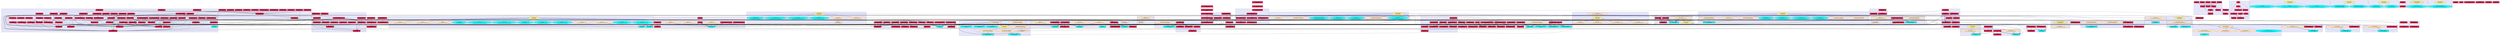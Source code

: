 digraph "Chinese Whispers module suggestions" {
    node [margin="0.4,0.1"
         ,style=filled];
    subgraph cluster_1 {
        graph [style=filled
              ,fillcolor=lavender];
        191 [label="Thentos.DB.Core\n=%%"
            ,shape=box
            ,fillcolor=crimson
            ,style="filled,solid"];
        212 [label="Thentos.DB.Core\nliftThentosQuery"
            ,shape=box
            ,fillcolor=crimson
            ,style="filled,solid"];
        222 [label="Thentos.DB.Core\nreturnDb"
            ,shape=box
            ,fillcolor=crimson
            ,style="filled,solid"];
        223 [label="Thentos.DB.Core\nrunThentosQuery"
            ,shape=box
            ,fillcolor=crimson
            ,style="filled,solid"];
        226 [label="Thentos.DB.Core\nthentosDenied"
            ,shape=box
            ,fillcolor=crimson
            ,style="filled,solid"];
        227 [label="Thentos.DB.Core\nthentosLabeledDenied"
            ,shape=box
            ,fillcolor=crimson
            ,style="filled,solid"];
        228 [label="Thentos.DB.Core\nthentosLabeledPublic"
            ,shape=box
            ,fillcolor=crimson
            ,style="filled,solid"];
        229 [label="Thentos.DB.Core\nthentosPublic"
            ,shape=box
            ,fillcolor=crimson
            ,style="filled,solid"];
        230 [label="Thentos.DB.Core\nthrowDb"
            ,shape=box
            ,fillcolor=crimson
            ,style="filled,solid"];
        246 [label="Thentos.DB.Trans\nData: UpdateUserFieldOp"
            ,shape=box3d
            ,fillcolor=crimson
            ,style="filled,solid"];
        251 [label="Thentos.DB.Trans\naddUnconfirmedUser"
            ,shape=box
            ,fillcolor=crimson
            ,style="filled,solid"];
        254 [label="Thentos.DB.Trans\nallServiceIds"
            ,shape=box
            ,fillcolor=crimson
            ,style="filled,solid"];
        255 [label="Thentos.DB.Trans\nallSessionTokens"
            ,shape=box
            ,fillcolor=crimson
            ,style="filled,solid"];
        256 [label="Thentos.DB.Trans\nallUserIds"
            ,shape=box
            ,fillcolor=crimson
            ,style="filled,solid"];
        257 [label="Thentos.DB.Trans\nassertAgent"
            ,shape=box
            ,fillcolor=crimson
            ,style="filled,solid"];
        258 [label="Thentos.DB.Trans\nassignRole"
            ,shape=box
            ,fillcolor=crimson
            ,style="filled,solid"];
        260 [label="Thentos.DB.Trans\ncheckDbInvs"
            ,shape=box
            ,fillcolor=crimson
            ,style="filled,solid"];
        268 [label="Thentos.DB.Trans\nfreshUserId"
            ,shape=box
            ,fillcolor=crimson
            ,style="filled,solid"];
        271 [label="Thentos.DB.Trans\nisActiveSession"
            ,shape=box
            ,fillcolor=crimson
            ,style="filled,solid"];
        273 [label="Thentos.DB.Trans\nisLoggedIntoService"
            ,shape=box
            ,fillcolor=crimson
            ,style="filled,solid"];
        274 [label="Thentos.DB.Trans\nlabel_lookupUser"
            ,shape=box
            ,fillcolor=crimson
            ,style="filled,solid"];
        275 [label="Thentos.DB.Trans\nlookupAgentRoles"
            ,shape=box
            ,fillcolor=crimson
            ,style="filled,solid"];
        276 [label="Thentos.DB.Trans\nlookupService"
            ,shape=box
            ,fillcolor=crimson
            ,style="filled,solid"];
        278 [label="Thentos.DB.Trans\nlookupSessionQ"
            ,shape=box
            ,fillcolor=crimson
            ,style="filled,solid"];
        280 [label="Thentos.DB.Trans\nlookupUser"
            ,shape=box
            ,fillcolor=crimson
            ,style="filled,solid"];
        281 [label="Thentos.DB.Trans\nlookupUserByEmail"
            ,shape=box
            ,fillcolor=crimson
            ,style="filled,solid"];
        286 [label="Thentos.DB.Trans\npure_lookupUser"
            ,shape=box
            ,fillcolor=crimson
            ,style="filled,solid"];
        290 [label="Thentos.DB.Trans\nsnapShot"
            ,shape=box
            ,fillcolor=crimson
            ,style="filled,solid"];
        292 [label="Thentos.DB.Trans\ntrans_addService"
            ,shape=box
            ,fillcolor=crimson
            ,style="filled,solid"];
        293 [label="Thentos.DB.Trans\ntrans_addUnconfirmedUser"
            ,shape=box
            ,fillcolor=crimson
            ,style="filled,solid"];
        294 [label="Thentos.DB.Trans\ntrans_addUser"
            ,shape=box
            ,fillcolor=crimson
            ,style="filled,solid"];
        295 [label="Thentos.DB.Trans\ntrans_addUsers"
            ,shape=box
            ,fillcolor=crimson
            ,style="filled,solid"];
        296 [label="Thentos.DB.Trans\ntrans_allServiceIds"
            ,shape=box
            ,fillcolor=crimson
            ,style="filled,solid"];
        297 [label="Thentos.DB.Trans\ntrans_allSessionTokens"
            ,shape=box
            ,fillcolor=crimson
            ,style="filled,solid"];
        298 [label="Thentos.DB.Trans\ntrans_allUserIds"
            ,shape=box
            ,fillcolor=crimson
            ,style="filled,solid"];
        299 [label="Thentos.DB.Trans\ntrans_assignRole"
            ,shape=box
            ,fillcolor=crimson
            ,style="filled,solid"];
        300 [label="Thentos.DB.Trans\ntrans_deleteService"
            ,shape=box
            ,fillcolor=crimson
            ,style="filled,solid"];
        301 [label="Thentos.DB.Trans\ntrans_deleteUser"
            ,shape=box
            ,fillcolor=crimson
            ,style="filled,solid"];
        303 [label="Thentos.DB.Trans\ntrans_finishUserRegistration"
            ,shape=box
            ,fillcolor=crimson
            ,style="filled,solid"];
        305 [label="Thentos.DB.Trans\ntrans_isActiveSession"
            ,shape=box
            ,fillcolor=crimson
            ,style="filled,solid"];
        306 [label="Thentos.DB.Trans\ntrans_isActiveSessionAndBump"
            ,shape=box
            ,fillcolor=crimson
            ,style="filled,solid"];
        307 [label="Thentos.DB.Trans\ntrans_isLoggedIntoService"
            ,shape=box
            ,fillcolor=crimson
            ,style="filled,solid"];
        308 [label="Thentos.DB.Trans\ntrans_lookupAgentRoles"
            ,shape=box
            ,fillcolor=crimson
            ,style="filled,solid"];
        309 [label="Thentos.DB.Trans\ntrans_lookupService"
            ,shape=box
            ,fillcolor=crimson
            ,style="filled,solid"];
        311 [label="Thentos.DB.Trans\ntrans_lookupSessionQ"
            ,shape=box
            ,fillcolor=crimson
            ,style="filled,solid"];
        312 [label="Thentos.DB.Trans\ntrans_lookupUser"
            ,shape=box
            ,fillcolor=crimson
            ,style="filled,solid"];
        313 [label="Thentos.DB.Trans\ntrans_lookupUserByEmail"
            ,shape=box
            ,fillcolor=crimson
            ,style="filled,solid"];
        315 [label="Thentos.DB.Trans\ntrans_snapShot"
            ,shape=box
            ,fillcolor=crimson
            ,style="filled,solid"];
        316 [label="Thentos.DB.Trans\ntrans_startSession"
            ,shape=box
            ,fillcolor=crimson
            ,style="filled,solid"];
        317 [label="Thentos.DB.Trans\ntrans_unassignRole"
            ,shape=box
            ,fillcolor=crimson
            ,style="filled,solid"];
        318 [label="Thentos.DB.Trans\ntrans_updateUser"
            ,shape=box
            ,fillcolor=crimson
            ,style="filled,solid"];
        319 [label="Thentos.DB.Trans\ntrans_updateUserField"
            ,shape=box
            ,fillcolor=crimson
            ,style="filled,solid"];
        320 [label="Thentos.DB.Trans\nunassignRole"
            ,shape=box
            ,fillcolor=crimson
            ,style="filled,solid"];
        324 [label="Thentos.DB.Trans\nwriteUser"
            ,shape=box
            ,fillcolor=crimson
            ,style="filled,solid"];
        377 [label="Thentos.Types\nData: Role"
            ,shape=box3d
            ,fillcolor=crimson
            ,style="filled,solid"];
        382 [label="Thentos.Types\nData: Session"
            ,shape=box3d
            ,fillcolor=cyan
            ,style="filled,solid"];
        386 [label="Thentos.Types\nData: ThentosLabeled"
            ,shape=box3d
            ,fillcolor=crimson
            ,style="filled,solid"];
    }
    subgraph cluster_2 {
        graph [style=filled
              ,fillcolor=lavender];
        328 [label="Thentos.Doc\nClass: ToSample, Data: ()"
            ,shape=octagon
            ,fillcolor=cyan
            ,style="filled,solid"];
        329 [label="Thentos.Doc\nClass: ToSample, Data: (ServiceId, ServiceKey)"
            ,shape=octagon
            ,fillcolor=cyan
            ,style="filled,solid"];
        330 [label="Thentos.Doc\nClass: ToSample, Data: (SessionToken, Session)"
            ,shape=octagon
            ,fillcolor=cyan
            ,style="filled,solid"];
        331 [label="Thentos.Doc\nClass: ToSample, Data: (UserId, ServiceId)"
            ,shape=octagon
            ,fillcolor=bisque
            ,style="filled,solid"];
        332 [label="Thentos.Doc\nClass: ToSample, Data: (UserId, Timeout)"
            ,shape=octagon
            ,fillcolor=bisque
            ,style="filled,solid"];
        334 [label="Thentos.Doc\nClass: ToSample, Data: Bool"
            ,shape=octagon
            ,fillcolor=cyan
            ,style="filled,solid"];
        335 [label="Thentos.Doc\nClass: ToSample, Data: ServiceId"
            ,shape=octagon
            ,fillcolor=cyan
            ,style="filled,solid"];
        336 [label="Thentos.Doc\nClass: ToSample, Data: Session"
            ,shape=octagon
            ,fillcolor=bisque
            ,style="filled,solid"];
        337 [label="Thentos.Doc\nClass: ToSample, Data: SessionToken"
            ,shape=octagon
            ,fillcolor=cyan
            ,style="filled,solid"];
        338 [label="Thentos.Doc\nClass: ToSample, Data: UserEmail"
            ,shape=octagon
            ,fillcolor=bisque
            ,style="filled,solid"];
        339 [label="Thentos.Doc\nClass: ToSample, Data: UserFormData"
            ,shape=octagon
            ,fillcolor=bisque
            ,style="filled,solid"];
        342 [label="Thentos.Doc\nClass: ToSample, Data: [ServiceId]"
            ,shape=octagon
            ,fillcolor=cyan
            ,style="filled,solid"];
        343 [label="Thentos.Doc\nClass: ToSample, Data: [SessionToken]"
            ,shape=octagon
            ,fillcolor=cyan
            ,style="filled,solid"];
        388 [label="Thentos.Types\nData: Timeout"
            ,shape=box3d
            ,fillcolor=cyan
            ,style="filled,solid"];
        391 [label="Thentos.Types\nData: UserEmail"
            ,shape=box3d
            ,fillcolor=cyan
            ,style="filled,solid"];
        471 [label="Servant.Docs\nClass: ToSample"
            ,shape=doubleoctagon
            ,fillcolor=khaki
            ,style="filled,dashed"];
    }
    subgraph cluster_3 {
        graph [style=filled
              ,fillcolor=lavender];
        48 [label="Test.Thentos.Backend.Api.Adhocracy3\nsetupTestA3Server"
           ,shape=box
           ,fillcolor=crimson
           ,style="filled,solid"];
        55 [label="Thentos\nmain"
           ,shape=box
           ,fillcolor=crimson
           ,style="filled,solid"];
        71 [label="Thentos.Backend.Api.Adhocracy3\naddUser"
           ,shape=box
           ,fillcolor=crimson
           ,style="filled,solid"];
        131 [label="Thentos.Config\nData: BackendConfig"
            ,shape=box3d
            ,fillcolor=crimson
            ,style="filled,solid"];
        134 [label="Thentos.Config\nData: Command"
            ,shape=box3d
            ,fillcolor=crimson
            ,style="filled,solid"];
        135 [label="Thentos.Config\nData: FrontendConfig"
            ,shape=box3d
            ,fillcolor=crimson
            ,style="filled,solid"];
        144 [label="Thentos.Config\nData: ThentosConfig"
            ,shape=box3d
            ,fillcolor=crimson
            ,style="filled,solid"];
        162 [label="Thentos.Config\nemptyThentosConfig"
            ,shape=box
            ,fillcolor=crimson
            ,style="filled,solid"];
        163 [label="Thentos.Config\nfinaliseBackendConfig"
            ,shape=box
            ,fillcolor=crimson
            ,style="filled,solid"];
        166 [label="Thentos.Config\nfinaliseFrontendConfig"
            ,shape=box
            ,fillcolor=crimson
            ,style="filled,solid"];
        360 [label="Thentos.Frontend\nuserAddHandler"
            ,shape=box
            ,fillcolor=crimson
            ,style="filled,solid"];
        362 [label="Thentos.Frontend.Pages\naddUserPage"
            ,shape=box
            ,fillcolor=crimson
            ,style="filled,solid"];
        372 [label="Thentos.Smtp\nsendUserConfirmationMail"
            ,shape=box
            ,fillcolor=crimson
            ,style="filled,solid"];
        373 [label="Thentos.Types\nData: ConfirmationToken"
            ,shape=box3d
            ,fillcolor=crimson
            ,style="filled,solid"];
    }
    subgraph cluster_4 {
        graph [style=filled
              ,fillcolor=lavender];
        209 [label="Thentos.DB.Core\ncheckClearance"
            ,shape=box
            ,fillcolor=crimson
            ,style="filled,solid"];
        224 [label="Thentos.DB.Core\nrunThentosUpdate"
            ,shape=box
            ,fillcolor=crimson
            ,style="filled,solid"];
        250 [label="Thentos.DB.Trans\naddService"
            ,shape=box
            ,fillcolor=crimson
            ,style="filled,solid"];
        252 [label="Thentos.DB.Trans\naddUser"
            ,shape=box
            ,fillcolor=crimson
            ,style="filled,solid"];
        253 [label="Thentos.DB.Trans\naddUsers"
            ,shape=box
            ,fillcolor=crimson
            ,style="filled,solid"];
        262 [label="Thentos.DB.Trans\ndeleteService"
            ,shape=box
            ,fillcolor=crimson
            ,style="filled,solid"];
        264 [label="Thentos.DB.Trans\ndeleteUser"
            ,shape=box
            ,fillcolor=crimson
            ,style="filled,solid"];
        267 [label="Thentos.DB.Trans\nfinishUserRegistration"
            ,shape=box
            ,fillcolor=crimson
            ,style="filled,solid"];
        272 [label="Thentos.DB.Trans\nisActiveSessionAndBump"
            ,shape=box
            ,fillcolor=crimson
            ,style="filled,solid"];
        277 [label="Thentos.DB.Trans\nlookupSession"
            ,shape=box
            ,fillcolor=crimson
            ,style="filled,solid"];
        291 [label="Thentos.DB.Trans\nstartSession"
            ,shape=box
            ,fillcolor=crimson
            ,style="filled,solid"];
        321 [label="Thentos.DB.Trans\nupdateUser"
            ,shape=box
            ,fillcolor=crimson
            ,style="filled,solid"];
        322 [label="Thentos.DB.Trans\nupdateUserField"
            ,shape=box
            ,fillcolor=crimson
            ,style="filled,solid"];
    }
    subgraph cluster_5 {
        graph [style=filled
              ,fillcolor=lavender];
        205 [label="Thentos.DB.Core\nData: TLMode"
            ,shape=box3d
            ,fillcolor=crimson
            ,style="filled,solid"];
        213 [label="Thentos.DB.Core\nmakeThentosLabel"
            ,shape=box
            ,fillcolor=crimson
            ,style="filled,solid"];
        214 [label="Thentos.DB.Core\nmakeThentosLabel1"
            ,shape=box
            ,fillcolor=crimson
            ,style="filled,solid"];
        215 [label="Thentos.DB.Core\nmakeThentosLabel2"
            ,shape=box
            ,fillcolor=crimson
            ,style="filled,solid"];
        216 [label="Thentos.DB.Core\nmakeThentosLabel3"
            ,shape=box
            ,fillcolor=crimson
            ,style="filled,solid"];
        217 [label="Thentos.DB.Core\nmakeThentosLabel4"
            ,shape=box
            ,fillcolor=crimson
            ,style="filled,solid"];
        218 [label="Thentos.DB.Core\nmakeThentosLabel5"
            ,shape=box
            ,fillcolor=crimson
            ,style="filled,solid"];
        220 [label="Thentos.DB.Core\nrestrictThentosLabel"
            ,shape=box
            ,fillcolor=crimson
            ,style="filled,solid"];
        221 [label="Thentos.DB.Core\nrestrictThentosLabel'"
            ,shape=box
            ,fillcolor=crimson
            ,style="filled,solid"];
        266 [label="Thentos.DB.Trans\nendSession"
            ,shape=box
            ,fillcolor=crimson
            ,style="filled,solid"];
        279 [label="Thentos.DB.Trans\nlookupSessionWithMaybeService"
            ,shape=box
            ,fillcolor=crimson
            ,style="filled,solid"];
        302 [label="Thentos.DB.Trans\ntrans_endSession"
            ,shape=box
            ,fillcolor=crimson
            ,style="filled,solid"];
        310 [label="Thentos.DB.Trans\ntrans_lookupSession"
            ,shape=box
            ,fillcolor=crimson
            ,style="filled,solid"];
    }
    subgraph cluster_6 {
        graph [style=filled
              ,fillcolor=lavender];
        105 [label="Thentos.Backend.Api.Proxy\ngetRqMod"
            ,shape=box
            ,fillcolor=crimson
            ,style="filled,solid"];
        118 [label="Thentos.Backend.Api.Simple\nthentosSession"
            ,shape=box
            ,fillcolor=crimson
            ,style="filled,solid"];
        139 [label="Thentos.Config\nData: ProxyConfig"
            ,shape=box3d
            ,fillcolor=crimson
            ,style="filled,solid"];
        235 [label="Thentos.DB.Protect\nauthenticateService"
            ,shape=box
            ,fillcolor=crimson
            ,style="filled,solid"];
        237 [label="Thentos.DB.Protect\nauthenticateUser"
            ,shape=box
            ,fillcolor=crimson
            ,style="filled,solid"];
        240 [label="Thentos.DB.Protect\nmakeClearance_"
            ,shape=box
            ,fillcolor=crimson
            ,style="filled,solid"];
        263 [label="Thentos.DB.Trans\ndeleteSession"
            ,shape=box
            ,fillcolor=crimson
            ,style="filled,solid"];
        270 [label="Thentos.DB.Trans\ngetSessionFromAgent"
            ,shape=box
            ,fillcolor=crimson
            ,style="filled,solid"];
        283 [label="Thentos.DB.Trans\npure_lookupAgentRoles"
            ,shape=box
            ,fillcolor=crimson
            ,style="filled,solid"];
        284 [label="Thentos.DB.Trans\npure_lookupService"
            ,shape=box
            ,fillcolor=crimson
            ,style="filled,solid"];
        323 [label="Thentos.DB.Trans\nwriteSession"
            ,shape=box
            ,fillcolor=crimson
            ,style="filled,solid"];
        378 [label="Thentos.Types\nData: Service"
            ,shape=box3d
            ,fillcolor=crimson
            ,style="filled,solid"];
        379 [label="Thentos.Types\nData: Agent"
            ,shape=box3d
            ,fillcolor=cyan
            ,style="filled,solid"];
    }
    subgraph cluster_7 {
        graph [style=filled
              ,fillcolor=lavender];
        60 [label="Thentos.Backend.Api.Adhocracy3\nData: ContentType"
           ,shape=box3d
           ,fillcolor=cyan
           ,style="filled,solid"];
        63 [label="Thentos.Backend.Api.Adhocracy3\nData: PropertySheet"
           ,shape=box3d
           ,fillcolor=cyan
           ,style="filled,solid"];
        68 [label="Thentos.Backend.Api.Adhocracy3\na3UserFromJSON"
           ,shape=box
           ,fillcolor=bisque
           ,style="filled,solid"];
        69 [label="Thentos.Backend.Api.Adhocracy3\na3UserToJSON"
           ,shape=box
           ,fillcolor=bisque
           ,style="filled,solid"];
        74 [label="Thentos.Backend.Api.Adhocracy3\nemailValid"
           ,shape=box
           ,fillcolor=cyan
           ,style="filled,solid"];
        85 [label="Thentos.Backend.Api.Adhocracy3\npasswordGood"
           ,shape=box
           ,fillcolor=cyan
           ,style="filled,solid"];
        90 [label="Thentos.Backend.Api.Adhocracy3\nClass: Show, Data: ContentType"
           ,shape=octagon
           ,fillcolor=bisque
           ,style="filled,solid"];
        91 [label="Thentos.Backend.Api.Adhocracy3\nClass: Show, Data: PropertySheet"
           ,shape=octagon
           ,fillcolor=bisque
           ,style="filled,solid"];
        93 [label="Thentos.Backend.Api.Adhocracy3\nClass: ToJSON, Data: A3UserNoPass"
           ,shape=octagon
           ,fillcolor=bisque
           ,style="filled,solid"];
        96 [label="Thentos.Backend.Api.Adhocracy3\nClass: ToJSON, Data: ContentType"
           ,shape=octagon
           ,fillcolor=bisque
           ,style="filled,solid"];
        101 [label="Thentos.Backend.Api.Adhocracy3\nuserNameValid"
            ,shape=box
            ,fillcolor=cyan
            ,style="filled,solid"];
        485 [label="Unknown Module\nClass: Show"
            ,shape=doubleoctagon
            ,fillcolor=khaki
            ,style="filled,dotted"];
    }
    subgraph cluster_8 {
        graph [style=filled
              ,fillcolor=lavender];
        1 [label="Cabbage\nData: Item"
          ,shape=box3d
          ,fillcolor=crimson
          ,style="filled,solid"];
        5 [label="Cabbage\neats"
          ,shape=box
          ,fillcolor=crimson
          ,style="filled,solid"];
        6 [label="Cabbage\ninitial"
          ,shape=box
          ,fillcolor=crimson
          ,style="filled,solid"];
        7 [label="Cabbage\nmove"
          ,shape=box
          ,fillcolor=crimson
          ,style="filled,solid"];
        9 [label="Cabbage\nsingleOut1"
          ,shape=box
          ,fillcolor=crimson
          ,style="filled,solid"];
        11 [label="Cabbage\nsolution1"
           ,shape=box
           ,fillcolor=crimson
           ,style="filled,solid"];
        12 [label="Cabbage\nsolution2"
           ,shape=box
           ,fillcolor=crimson
           ,style="filled,solid"];
        13 [label="Cabbage\nsolution3"
           ,shape=box
           ,fillcolor=crimson
           ,style="filled,solid"];
        14 [label="Cabbage\nsolution4"
           ,shape=box
           ,fillcolor=crimson
           ,style="filled,solid"];
        15 [label="Cabbage\nsolution5"
           ,shape=box
           ,fillcolor=crimson
           ,style="filled,solid"];
        16 [label="Cabbage\nsuccess"
           ,shape=box
           ,fillcolor=crimson
           ,style="filled,solid"];
    }
    subgraph cluster_9 {
        graph [style=filled
              ,fillcolor=lavender];
        66 [label="Thentos.Backend.Api.Adhocracy3\nData: RequestResult"
           ,shape=box3d
           ,fillcolor=cyan
           ,style="filled,solid"];
        84 [label="Thentos.Backend.Api.Adhocracy3\nClass: FromJSON, Data: RequestResult"
           ,shape=octagon
           ,fillcolor=bisque
           ,style="filled,solid"];
        94 [label="Thentos.Backend.Api.Adhocracy3\nClass: ToJSON, Data: A3UserWithPass"
           ,shape=octagon
           ,fillcolor=bisque
           ,style="filled,solid"];
        97 [label="Thentos.Backend.Api.Adhocracy3\nClass: ToJSON, Data: LoginRequest"
           ,shape=octagon
           ,fillcolor=bisque
           ,style="filled,solid"];
        98 [label="Thentos.Backend.Api.Adhocracy3\nClass: ToJSON, Data: RequestResult"
           ,shape=octagon
           ,fillcolor=bisque
           ,style="filled,solid"];
        461 [label="Thentos.Types\nClass: ToJSON, Data: Agent"
            ,shape=octagon
            ,fillcolor=cyan
            ,style="filled,solid"];
        462 [label="Thentos.Types\nClass: ToJSON, Data: Session"
            ,shape=octagon
            ,fillcolor=cyan
            ,style="filled,solid"];
        463 [label="Thentos.Types\nClass: ToJSON, Data: TimeStamp"
            ,shape=octagon
            ,fillcolor=bisque
            ,style="filled,solid"];
        465 [label="Thentos.Types\nClass: ToJSON, Data: UserFormData"
            ,shape=octagon
            ,fillcolor=cyan
            ,style="filled,solid"];
        466 [label="Thentos.Types\nClass: ToJSON, Data: UserPass"
            ,shape=octagon
            ,fillcolor=cyan
            ,style="filled,solid"];
        489 [label="Unknown Module\nClass: ToJSON"
            ,shape=doubleoctagon
            ,fillcolor=khaki
            ,style="filled,dotted"];
    }
    subgraph cluster_10 {
        graph [style=filled
              ,fillcolor=lavender];
        50 [label="Test.Thentos.Backend.Api.Simple\ntests"
           ,shape=box
           ,fillcolor=crimson
           ,style="filled,solid"];
        53 [label="TestMain\nadhoc"
           ,shape=box
           ,fillcolor=crimson
           ,style="filled,solid"];
        54 [label="TestMain\nmain"
           ,shape=box
           ,fillcolor=crimson
           ,style="filled,solid"];
        99 [label="Thentos.Backend.Api.Adhocracy3\nuserIdFromPath"
           ,shape=box
           ,fillcolor=crimson
           ,style="filled,solid"];
        265 [label="Thentos.DB.Trans\nemptyDB"
            ,shape=box
            ,fillcolor=crimson
            ,style="filled,solid"];
        333 [label="Thentos.Doc\nClass: ToSample, Data: Agent"
            ,shape=octagon
            ,fillcolor=bisque
            ,style="filled,solid"];
        340 [label="Thentos.Doc\nClass: ToSample, Data: UserId"
            ,shape=octagon
            ,fillcolor=bisque
            ,style="filled,solid"];
        344 [label="Thentos.Doc\nClass: ToSample, Data: [UserId]"
            ,shape=octagon
            ,fillcolor=bisque
            ,style="filled,solid"];
        374 [label="Thentos.Types\nData: DB"
            ,shape=box3d
            ,fillcolor=crimson
            ,style="filled,solid"];
        393 [label="Thentos.Types\nData: UserId"
            ,shape=box3d
            ,fillcolor=cyan
            ,style="filled,solid"];
    }
    subgraph cluster_11 {
        graph [style=filled
              ,fillcolor=lavender];
        19 [label="Site\nData: App"
           ,shape=box3d
           ,fillcolor=crimson
           ,style="filled,solid"];
        20 [label="Site\nData: HWConfig"
           ,shape=box3d
           ,fillcolor=crimson
           ,style="filled,solid"];
        22 [label="Site\napp"
           ,shape=box
           ,fillcolor=crimson
           ,style="filled,solid"];
        23 [label="Site\nappPage"
           ,shape=box
           ,fillcolor=crimson
           ,style="filled,solid"];
        24 [label="Site\nhandleApp"
           ,shape=box
           ,fillcolor=crimson
           ,style="filled,solid"];
        25 [label="Site\nhelloWorldLogin"
           ,shape=box
           ,fillcolor=crimson
           ,style="filled,solid"];
        26 [label="Site\nhelloWorldLogout"
           ,shape=box
           ,fillcolor=crimson
           ,style="filled,solid"];
        28 [label="Site\nroutes"
           ,shape=box
           ,fillcolor=crimson
           ,style="filled,solid"];
        33 [label="Site\ntokenOk"
           ,shape=box
           ,fillcolor=crimson
           ,style="filled,solid"];
    }
    subgraph cluster_12 {
        graph [style=filled
              ,fillcolor=lavender];
        127 [label="Thentos.Config\nData: CommandBuilder"
            ,shape=box3d
            ,fillcolor=crimson
            ,style="filled,solid"];
        164 [label="Thentos.Config\nfinaliseCommand"
            ,shape=box
            ,fillcolor=crimson
            ,style="filled,solid"];
        170 [label="Thentos.Config\ngetCommand"
            ,shape=box
            ,fillcolor=crimson
            ,style="filled,solid"];
        180 [label="Thentos.Config\nparseCommandBuilder"
            ,shape=box
            ,fillcolor=crimson
            ,style="filled,solid"];
        184 [label="Thentos.Config\nparseRun"
            ,shape=box
            ,fillcolor=crimson
            ,style="filled,solid"];
        185 [label="Thentos.Config\nparseRunA3"
            ,shape=box
            ,fillcolor=crimson
            ,style="filled,solid"];
        186 [label="Thentos.Config\nparseRunBackend"
            ,shape=box
            ,fillcolor=crimson
            ,style="filled,solid"];
        187 [label="Thentos.Config\nparseRunFrontend"
            ,shape=box
            ,fillcolor=crimson
            ,style="filled,solid"];
        188 [label="Thentos.Config\nparseThentosConfig"
            ,shape=box
            ,fillcolor=crimson
            ,style="filled,solid"];
    }
    subgraph cluster_13 {
        graph [style=filled
              ,fillcolor=lavender];
        352 [label="Thentos.Frontend\nloginHandler"
            ,shape=box
            ,fillcolor=crimson
            ,style="filled,solid"];
        354 [label="Thentos.Frontend\nroutes"
            ,shape=box
            ,fillcolor=crimson
            ,style="filled,solid"];
        356 [label="Thentos.Frontend\nserviceAddedHandler"
            ,shape=box
            ,fillcolor=crimson
            ,style="filled,solid"];
        357 [label="Thentos.Frontend\nsnapRunAction"
            ,shape=box
            ,fillcolor=crimson
            ,style="filled,solid"];
        358 [label="Thentos.Frontend\nsnapRunAction'"
            ,shape=box
            ,fillcolor=crimson
            ,style="filled,solid"];
        359 [label="Thentos.Frontend\nuserAddConfirmHandler"
            ,shape=box
            ,fillcolor=crimson
            ,style="filled,solid"];
        363 [label="Thentos.Frontend.Pages\nerrorPage"
            ,shape=box
            ,fillcolor=crimson
            ,style="filled,solid"];
        369 [label="Thentos.Frontend.Pages\nuserAddedPage"
            ,shape=box
            ,fillcolor=crimson
            ,style="filled,solid"];
        383 [label="Thentos.Types\nData: SessionToken"
            ,shape=box3d
            ,fillcolor=crimson
            ,style="filled,solid"];
    }
    subgraph cluster_14 {
        graph [style=filled
              ,fillcolor=lavender];
        41 [label="Test.Arbitrary\nClass: Arbitrary, Data: UserFormData"
           ,shape=octagon
           ,fillcolor=bisque
           ,style="filled,solid"];
        42 [label="Test.Arbitrary\nreadableStrings"
           ,shape=box
           ,fillcolor=cyan
           ,style="filled,solid"];
        341 [label="Thentos.Doc\nClass: ToSample, Data: UserName"
            ,shape=octagon
            ,fillcolor=bisque
            ,style="filled,solid"];
        364 [label="Thentos.Frontend.Pages\nloginForm"
            ,shape=box
            ,fillcolor=crimson
            ,style="filled,solid"];
        367 [label="Thentos.Frontend.Pages\nnonEmpty"
            ,shape=box
            ,fillcolor=crimson
            ,style="filled,solid"];
        370 [label="Thentos.Frontend.Pages\nuserForm"
            ,shape=box
            ,fillcolor=crimson
            ,style="filled,solid"];
        394 [label="Thentos.Types\nData: UserName"
            ,shape=box3d
            ,fillcolor=cyan
            ,style="filled,solid"];
        395 [label="Thentos.Types\nData: UserPass"
            ,shape=box3d
            ,fillcolor=cyan
            ,style="filled,solid"];
        446 [label="Thentos.Types\nClass: FromJSON, Data: UserPass"
            ,shape=octagon
            ,fillcolor=bisque
            ,style="filled,solid"];
    }
    subgraph cluster_15 {
        graph [style=filled
              ,fillcolor=lavender];
        211 [label="Thentos.DB.Core\nClass: SafeCopy, Data: DbError"
            ,shape=octagon
            ,fillcolor=cyan
            ,style="filled,solid"];
        432 [label="Thentos.Types\nClass: SafeCopy, Data: (ThentosLabeled t)"
            ,shape=octagon
            ,fillcolor=cyan
            ,style="filled,solid"];
        433 [label="Thentos.Types\nClass: SafeCopy, Data: ThentosClearance"
            ,shape=octagon
            ,fillcolor=cyan
            ,style="filled,solid"];
        434 [label="Thentos.Types\nClass: SafeCopy, Data: ThentosLabel"
            ,shape=octagon
            ,fillcolor=cyan
            ,style="filled,solid"];
        435 [label="Thentos.Types\nClass: SafeCopy, Data: TimeStamp"
            ,shape=octagon
            ,fillcolor=bisque
            ,style="filled,solid"];
        436 [label="Thentos.Types\nClass: SafeCopy, Data: Timeout"
            ,shape=octagon
            ,fillcolor=bisque
            ,style="filled,solid"];
        457 [label="Thentos.Types\ntimeoutFromString"
            ,shape=box
            ,fillcolor=bisque
            ,style="filled,solid"];
        476 [label="Unknown Module\nClass: SafeCopy"
            ,shape=doubleoctagon
            ,fillcolor=khaki
            ,style="filled,dotted"];
    }
    subgraph cluster_16 {
        graph [style=filled
              ,fillcolor=lavender];
        79 [label="Thentos.Backend.Api.Adhocracy3\nClass: FromJSON, Data: A3UserNoPass"
           ,shape=octagon
           ,fillcolor=bisque
           ,style="filled,solid"];
        80 [label="Thentos.Backend.Api.Adhocracy3\nClass: FromJSON, Data: A3UserWithPass"
           ,shape=octagon
           ,fillcolor=bisque
           ,style="filled,solid"];
        82 [label="Thentos.Backend.Api.Adhocracy3\nClass: FromJSON, Data: ContentType"
           ,shape=octagon
           ,fillcolor=cyan
           ,style="filled,solid"];
        441 [label="Thentos.Types\nClass: FromJSON, Data: Agent"
            ,shape=octagon
            ,fillcolor=cyan
            ,style="filled,solid"];
        442 [label="Thentos.Types\nClass: FromJSON, Data: Session"
            ,shape=octagon
            ,fillcolor=cyan
            ,style="filled,solid"];
        444 [label="Thentos.Types\nClass: FromJSON, Data: Timeout"
            ,shape=octagon
            ,fillcolor=bisque
            ,style="filled,solid"];
        445 [label="Thentos.Types\nClass: FromJSON, Data: UserFormData"
            ,shape=octagon
            ,fillcolor=cyan
            ,style="filled,solid"];
        481 [label="Unknown Module\nClass: FromJSON"
            ,shape=doubleoctagon
            ,fillcolor=khaki
            ,style="filled,dotted"];
    }
    subgraph cluster_17 {
        graph [style=filled
              ,fillcolor=lavender];
        103 [label="Thentos.Backend.Api.Proxy\ncatchProxy"
            ,shape=box
            ,fillcolor=crimson
            ,style="filled,solid"];
        107 [label="Thentos.Backend.Api.Proxy\nprepareResp"
            ,shape=box
            ,fillcolor=crimson
            ,style="filled,solid"];
        108 [label="Thentos.Backend.Api.Proxy\nserviceProxy"
            ,shape=box
            ,fillcolor=crimson
            ,style="filled,solid"];
        111 [label="Thentos.Backend.Api.Simple\napp"
            ,shape=box
            ,fillcolor=crimson
            ,style="filled,solid"];
        116 [label="Thentos.Backend.Api.Simple\nthentosBasic"
            ,shape=box
            ,fillcolor=crimson
            ,style="filled,solid"];
        117 [label="Thentos.Backend.Api.Simple\nthentosService"
            ,shape=box
            ,fillcolor=crimson
            ,style="filled,solid"];
        119 [label="Thentos.Backend.Api.Simple\nthentosUser"
            ,shape=box
            ,fillcolor=crimson
            ,style="filled,solid"];
    }
    subgraph cluster_18 {
        graph [style=filled
              ,fillcolor=lavender];
        49 [label="Test.Thentos.Backend.Api.Adhocracy3\ntests"
           ,shape=box
           ,fillcolor=crimson
           ,style="filled,solid"];
        57 [label="Thentos.Backend.Api.Adhocracy3\nData: A3UserNoPass"
           ,shape=box3d
           ,fillcolor=cyan
           ,style="filled,solid"];
        58 [label="Thentos.Backend.Api.Adhocracy3\nData: A3UserWithPass"
           ,shape=box3d
           ,fillcolor=cyan
           ,style="filled,solid"];
        65 [label="Thentos.Backend.Api.Adhocracy3\nData: Path"
           ,shape=box3d
           ,fillcolor=cyan
           ,style="filled,solid"];
        81 [label="Thentos.Backend.Api.Adhocracy3\nClass: FromJSON, Data: ActivationRequest"
           ,shape=octagon
           ,fillcolor=bisque
           ,style="filled,solid"];
        392 [label="Thentos.Types\nData: UserFormData"
            ,shape=box3d
            ,fillcolor=cyan
            ,style="filled,solid"];
    }
    subgraph cluster_19 {
        graph [style=filled
              ,fillcolor=lavender];
        120 [label="Thentos.Backend.Core\nfmapLTM"
            ,shape=box
            ,fillcolor=cyan
            ,style="filled,solid"];
        122 [label="Thentos.Backend.Core\nClass: PushActionC"
            ,shape=doubleoctagon
            ,fillcolor=bisque
            ,style="filled,solid"];
        123 [label="Thentos.Backend.Core\nClass: PushActionC, Data: (IO ResponseReceived)"
            ,shape=octagon
            ,fillcolor=cyan
            ,style="filled,solid"];
        124 [label="Thentos.Backend.Core\nClass: PushActionC, Data: (RestActionRaw a)"
            ,shape=octagon
            ,fillcolor=bisque
            ,style="filled,solid"];
        125 [label="Thentos.Backend.Core\nClass: PushActionC, Data: (a -> b)"
            ,shape=octagon
            ,fillcolor=bisque
            ,style="filled,solid"];
        126 [label="Thentos.Backend.Core\nClass: PushActionC, Data: (a :<|> b)"
            ,shape=octagon
            ,fillcolor=bisque
            ,style="filled,solid"];
    }
    subgraph cluster_20 {
        graph [style=filled
              ,fillcolor=lavender];
        133 [label="Thentos.Config\nData: ConfigError"
            ,shape=box3d
            ,fillcolor=crimson
            ,style="filled,solid"];
        145 [label="Thentos.Config\nData: ThentosConfigBuilder"
            ,shape=box3d
            ,fillcolor=cyan
            ,style="filled,solid"];
        165 [label="Thentos.Config\nfinaliseConfig"
            ,shape=box
            ,fillcolor=crimson
            ,style="filled,solid"];
        174 [label="Thentos.Config\nClass: Monoid, Data: ThentosConfigBuilder"
            ,shape=octagon
            ,fillcolor=bisque
            ,style="filled,solid"];
        181 [label="Thentos.Config\nparseConfigFile"
            ,shape=box
            ,fillcolor=crimson
            ,style="filled,solid"];
        479 [label="Unknown Module\nClass: Monoid"
            ,shape=doubleoctagon
            ,fillcolor=khaki
            ,style="filled,dotted"];
    }
    subgraph cluster_21 {
        graph [style=filled
              ,fillcolor=lavender];
        36 [label="Test.Arbitrary\nClass: Arbitrary, Data: (HashedSecret a)"
           ,shape=octagon
           ,fillcolor=bisque
           ,style="filled,solid"];
        37 [label="Test.Arbitrary\nClass: Arbitrary, Data: CNF"
           ,shape=octagon
           ,fillcolor=bisque
           ,style="filled,solid"];
        38 [label="Test.Arbitrary\nClass: Arbitrary, Data: DCLabel"
           ,shape=octagon
           ,fillcolor=bisque
           ,style="filled,solid"];
        39 [label="Test.Arbitrary\nClass: Arbitrary, Data: ThentosClearance"
           ,shape=octagon
           ,fillcolor=bisque
           ,style="filled,solid"];
        40 [label="Test.Arbitrary\nClass: Arbitrary, Data: ThentosLabel"
           ,shape=octagon
           ,fillcolor=bisque
           ,style="filled,solid"];
        473 [label="Unknown Module\nClass: Arbitrary"
            ,shape=doubleoctagon
            ,fillcolor=khaki
            ,style="filled,dotted"];
    }
    subgraph cluster_22 {
        graph [style=filled
              ,fillcolor=lavender];
        242 [label="Thentos.DB.Trans\nData: LookupSessionResult"
            ,shape=box3d
            ,fillcolor=crimson
            ,style="filled,solid"];
        285 [label="Thentos.DB.Trans\npure_lookupSession"
            ,shape=box
            ,fillcolor=crimson
            ,style="filled,solid"];
        289 [label="Thentos.DB.Trans\nsessionNowActive"
            ,shape=box
            ,fillcolor=crimson
            ,style="filled,solid"];
        387 [label="Thentos.Types\nData: TimeStamp"
            ,shape=box3d
            ,fillcolor=cyan
            ,style="filled,solid"];
        456 [label="Thentos.Types\ntimeStampToString"
            ,shape=box
            ,fillcolor=bisque
            ,style="filled,solid"];
    }
    subgraph cluster_23 {
        graph [style=filled
              ,fillcolor=lavender];
        34 [label="System.Log.Missing\nlogger"
           ,shape=box
           ,fillcolor=crimson
           ,style="filled,solid"];
        35 [label="System.Log.Missing\nloggerName"
           ,shape=box
           ,fillcolor=crimson
           ,style="filled,solid"];
        159 [label="Thentos.Config\nconfigLogger"
            ,shape=box
            ,fillcolor=crimson
            ,style="filled,solid"];
        232 [label="Thentos.DB.Protect\nallowEverything"
            ,shape=box
            ,fillcolor=crimson
            ,style="filled,solid"];
        238 [label="Thentos.DB.Protect\ncreateDefaultUser"
            ,shape=box
            ,fillcolor=crimson
            ,style="filled,solid"];
    }
    subgraph cluster_24 {
        graph [style=filled
              ,fillcolor=lavender];
        51 [label="Test.Thentos.Types\ntestSizeFactor"
           ,shape=box
           ,fillcolor=crimson
           ,style="filled,solid"];
        52 [label="Test.Thentos.Types\ntests"
           ,shape=box
           ,fillcolor=crimson
           ,style="filled,solid"];
        385 [label="Thentos.Types\nData: ThentosLabel"
            ,shape=box3d
            ,fillcolor=cyan
            ,style="filled,solid"];
        415 [label="Thentos.Types\nClass: Label, Data: ThentosLabel"
            ,shape=octagon
            ,fillcolor=bisque
            ,style="filled,solid"];
    }
    subgraph cluster_25 {
        graph [style=filled
              ,fillcolor=lavender];
        59 [label="Thentos.Backend.Api.Adhocracy3\nData: ActivationRequest"
           ,shape=box3d
           ,fillcolor=cyan
           ,style="filled,solid"];
        70 [label="Thentos.Backend.Api.Adhocracy3\nactivate"
           ,shape=box
           ,fillcolor=crimson
           ,style="filled,solid"];
        73 [label="Thentos.Backend.Api.Adhocracy3\nconfirmationTokenFromPath"
           ,shape=box
           ,fillcolor=crimson
           ,style="filled,solid"];
        95 [label="Thentos.Backend.Api.Adhocracy3\nClass: ToJSON, Data: ActivationRequest"
           ,shape=octagon
           ,fillcolor=bisque
           ,style="filled,solid"];
    }
    subgraph cluster_26 {
        graph [style=filled
              ,fillcolor=lavender];
        109 [label="Thentos.Backend.Api.Simple\nData: ThentosAuth"
            ,shape=box3d
            ,fillcolor=cyan
            ,style="filled,solid"];
        113 [label="Thentos.Backend.Api.Simple\nClass: HasServer, Data: (ThentosAuth sublayout)"
            ,shape=octagon
            ,fillcolor=bisque
            ,style="filled,solid"];
        121 [label="Thentos.Backend.Core\nlookupRequestHeader"
            ,shape=box
            ,fillcolor=cyan
            ,style="filled,solid"];
        484 [label="Unknown Module\nClass: HasServer"
            ,shape=doubleoctagon
            ,fillcolor=khaki
            ,style="filled,dotted"];
    }
    subgraph cluster_27 {
        graph [style=filled
              ,fillcolor=lavender];
        140 [label="Thentos.Config\nData: ProxyConfigBuilder"
            ,shape=box3d
            ,fillcolor=cyan
            ,style="filled,solid"];
        167 [label="Thentos.Config\nfinaliseProxyConfig"
            ,shape=box
            ,fillcolor=crimson
            ,style="filled,solid"];
        173 [label="Thentos.Config\nClass: Monoid, Data: ProxyConfigBuilder"
            ,shape=octagon
            ,fillcolor=bisque
            ,style="filled,solid"];
        183 [label="Thentos.Config\nparseProxyConfigBuilder"
            ,shape=box
            ,fillcolor=crimson
            ,style="filled,solid"];
    }
    subgraph cluster_28 {
        graph [style=filled
              ,fillcolor=lavender];
        365 [label="Thentos.Frontend.Pages\nloginPage"
            ,shape=box
            ,fillcolor=crimson
            ,style="filled,solid"];
        368 [label="Thentos.Frontend.Pages\nserviceAddedPage"
            ,shape=box
            ,fillcolor=crimson
            ,style="filled,solid"];
        380 [label="Thentos.Types\nData: ServiceId"
            ,shape=box3d
            ,fillcolor=cyan
            ,style="filled,solid"];
        381 [label="Thentos.Types\nData: ServiceKey"
            ,shape=box3d
            ,fillcolor=crimson
            ,style="filled,solid"];
    }
    subgraph cluster_29 {
        graph [style=filled
              ,fillcolor=lavender];
        325 [label="Thentos.Doc\nClass: ToCapture, Data: (Capture \"sid\" ServiceId)"
            ,shape=octagon
            ,fillcolor=cyan
            ,style="filled,solid"];
        326 [label="Thentos.Doc\nClass: ToCapture, Data: (Capture \"token\" SessionToken)"
            ,shape=octagon
            ,fillcolor=cyan
            ,style="filled,solid"];
        327 [label="Thentos.Doc\nClass: ToCapture, Data: (Capture \"userid\" UserId)"
            ,shape=octagon
            ,fillcolor=cyan
            ,style="filled,solid"];
        488 [label="Unknown Module\nClass: ToCapture"
            ,shape=doubleoctagon
            ,fillcolor=khaki
            ,style="filled,dotted"];
    }
    subgraph cluster_30 {
        graph [style=filled
              ,fillcolor=lavender];
        72 [label="Thentos.Backend.Api.Adhocracy3\napp"
           ,shape=box
           ,fillcolor=crimson
           ,style="filled,solid"];
        77 [label="Thentos.Backend.Api.Adhocracy3\nlogin"
           ,shape=box
           ,fillcolor=crimson
           ,style="filled,solid"];
        100 [label="Thentos.Backend.Api.Adhocracy3\nuserIdToPath"
            ,shape=box
            ,fillcolor=crimson
            ,style="filled,solid"];
    }
    subgraph cluster_31 {
        graph [style=filled
              ,fillcolor=lavender];
        56 [label="Thentos.Backend.Api.Adhocracy3\nData: A3Resource"
           ,shape=box3d
           ,fillcolor=cyan
           ,style="filled,solid"];
        78 [label="Thentos.Backend.Api.Adhocracy3\nClass: FromJSON, Data: (A3Resource a)"
           ,shape=octagon
           ,fillcolor=bisque
           ,style="filled,solid"];
        92 [label="Thentos.Backend.Api.Adhocracy3\nClass: ToJSON, Data: (A3Resource a)"
           ,shape=octagon
           ,fillcolor=bisque
           ,style="filled,solid"];
    }
    subgraph cluster_32 {
        graph [style=filled
              ,fillcolor=lavender];
        102 [label="Thentos.Backend.Api.Proxy\nData: RqMod"
            ,shape=box3d
            ,fillcolor=crimson
            ,style="filled,solid"];
        104 [label="Thentos.Backend.Api.Proxy\nclearThentosHeaders"
            ,shape=box
            ,fillcolor=crimson
            ,style="filled,solid"];
        106 [label="Thentos.Backend.Api.Proxy\nprepareReq"
            ,shape=box
            ,fillcolor=crimson
            ,style="filled,solid"];
    }
    subgraph cluster_33 {
        graph [style=filled
              ,fillcolor=lavender];
        132 [label="Thentos.Config\nData: BackendConfigBuilder"
            ,shape=box3d
            ,fillcolor=cyan
            ,style="filled,solid"];
        171 [label="Thentos.Config\nClass: Monoid, Data: BackendConfigBuilder"
            ,shape=octagon
            ,fillcolor=bisque
            ,style="filled,solid"];
        179 [label="Thentos.Config\nparseBackendConfigBuilder"
            ,shape=box
            ,fillcolor=crimson
            ,style="filled,solid"];
    }
    subgraph cluster_34 {
        graph [style=filled
              ,fillcolor=lavender];
        136 [label="Thentos.Config\nData: FrontendConfigBuilder"
            ,shape=box3d
            ,fillcolor=cyan
            ,style="filled,solid"];
        172 [label="Thentos.Config\nClass: Monoid, Data: FrontendConfigBuilder"
            ,shape=octagon
            ,fillcolor=bisque
            ,style="filled,solid"];
        182 [label="Thentos.Config\nparseFrontendConfigBuilder"
            ,shape=box
            ,fillcolor=crimson
            ,style="filled,solid"];
    }
    subgraph cluster_35 {
        graph [style=filled
              ,fillcolor=lavender];
        192 [label="Thentos.DB.Core\nData: DbError"
            ,shape=box3d
            ,fillcolor=crimson
            ,style="filled,solid"];
        225 [label="Thentos.DB.Core\nshowDbError"
            ,shape=box
            ,fillcolor=crimson
            ,style="filled,solid"];
        239 [label="Thentos.DB.Protect\ngetUserFromSession"
            ,shape=box
            ,fillcolor=crimson
            ,style="filled,solid"];
    }
    subgraph cluster_36 {
        graph [style=filled
              ,fillcolor=lavender];
        233 [label="Thentos.DB.Protect\nallowNothing"
            ,shape=box
            ,fillcolor=crimson
            ,style="filled,solid"];
        236 [label="Thentos.DB.Protect\nauthenticateSession"
            ,shape=box
            ,fillcolor=crimson
            ,style="filled,solid"];
        241 [label="Thentos.DB.Protect\nmakeThentosClearance"
            ,shape=box
            ,fillcolor=crimson
            ,style="filled,solid"];
    }
    subgraph cluster_37 {
        graph [style=filled
              ,fillcolor=lavender];
        282 [label="Thentos.DB.Trans\nlookupUserByName"
            ,shape=box
            ,fillcolor=crimson
            ,style="filled,solid"];
        288 [label="Thentos.DB.Trans\npure_lookupUserByName"
            ,shape=box
            ,fillcolor=crimson
            ,style="filled,solid"];
        314 [label="Thentos.DB.Trans\ntrans_lookupUserByName"
            ,shape=box
            ,fillcolor=crimson
            ,style="filled,solid"];
    }
    subgraph cluster_38 {
        graph [style=filled
              ,fillcolor=lavender];
        350 [label="Thentos.Frontend\nfrontendApp"
            ,shape=box
            ,fillcolor=crimson
            ,style="filled,solid"];
        355 [label="Thentos.Frontend\nrunFrontend"
            ,shape=box
            ,fillcolor=crimson
            ,style="filled,solid"];
        371 [label="Thentos.Frontend.Util\nserveSnaplet"
            ,shape=box
            ,fillcolor=crimson
            ,style="filled,solid"];
    }
    subgraph cluster_39 {
        graph [style=filled
              ,fillcolor=lavender];
        384 [label="Thentos.Types\nData: ThentosClearance"
            ,shape=box3d
            ,fillcolor=cyan
            ,style="filled,solid"];
        414 [label="Thentos.Types\nClass: Label, Data: ThentosClearance"
            ,shape=octagon
            ,fillcolor=bisque
            ,style="filled,solid"];
        474 [label="Unknown Module\nClass: Label"
            ,shape=doubleoctagon
            ,fillcolor=khaki
            ,style="filled,dotted"];
    }
    subgraph cluster_40 {
        graph [style=filled
              ,fillcolor=lavender];
        86 [label="Thentos.Backend.Api.Adhocracy3\nClass: Read, Data: ContentType"
           ,shape=octagon
           ,fillcolor=cyan
           ,style="filled,solid"];
        87 [label="Thentos.Backend.Api.Adhocracy3\nClass: Read, Data: PropertySheet"
           ,shape=octagon
           ,fillcolor=cyan
           ,style="filled,solid"];
        483 [label="Unknown Module\nClass: Read"
            ,shape=doubleoctagon
            ,fillcolor=khaki
            ,style="filled,dotted"];
    }
    subgraph cluster_41 {
        graph [style=filled
              ,fillcolor=lavender];
        459 [label="Thentos.Types\nClass: ToCNF, Data: Agent"
            ,shape=octagon
            ,fillcolor=cyan
            ,style="filled,solid"];
        460 [label="Thentos.Types\nClass: ToCNF, Data: Role"
            ,shape=octagon
            ,fillcolor=cyan
            ,style="filled,solid"];
        487 [label="Unknown Module\nClass: ToCNF"
            ,shape=doubleoctagon
            ,fillcolor=khaki
            ,style="filled,dotted"];
    }
    subgraph cluster_42 {
        graph [style=filled
              ,fillcolor=lavender];
        8 [label="Cabbage\nplusTailOf"
          ,shape=box
          ,fillcolor=crimson
          ,style="filled,solid"];
        10 [label="Cabbage\nsingleOutAll"
           ,shape=box
           ,fillcolor=crimson
           ,style="filled,solid"];
    }
    subgraph cluster_43 {
        graph [style=filled
              ,fillcolor=lavender];
        44 [label="Test.Config\nData: Config"
           ,shape=box3d
           ,fillcolor=crimson
           ,style="filled,solid"];
        45 [label="Test.Config\nconfig"
           ,shape=box
           ,fillcolor=crimson
           ,style="filled,solid"];
    }
    subgraph cluster_44 {
        graph [style=filled
              ,fillcolor=lavender];
        61 [label="Thentos.Backend.Api.Adhocracy3\nData: LoginRequest"
           ,shape=box3d
           ,fillcolor=cyan
           ,style="filled,solid"];
        83 [label="Thentos.Backend.Api.Adhocracy3\nClass: FromJSON, Data: LoginRequest"
           ,shape=octagon
           ,fillcolor=bisque
           ,style="filled,solid"];
    }
    subgraph cluster_45 {
        graph [style=filled
              ,fillcolor=lavender];
        88 [label="Thentos.Backend.Api.Adhocracy3\nrunBackend"
           ,shape=box
           ,fillcolor=crimson
           ,style="filled,solid"];
        89 [label="Thentos.Backend.Api.Adhocracy3\nserveApi"
           ,shape=box
           ,fillcolor=crimson
           ,style="filled,solid"];
    }
    subgraph cluster_46 {
        graph [style=filled
              ,fillcolor=lavender];
        114 [label="Thentos.Backend.Api.Simple\nrunBackend"
            ,shape=box
            ,fillcolor=crimson
            ,style="filled,solid"];
        115 [label="Thentos.Backend.Api.Simple\nserveApi"
            ,shape=box
            ,fillcolor=crimson
            ,style="filled,solid"];
    }
    subgraph cluster_47 {
        graph [style=filled
              ,fillcolor=lavender];
        231 [label="Thentos.DB.Protect\n*%%"
            ,shape=box
            ,fillcolor=crimson
            ,style="filled,solid"];
        234 [label="Thentos.DB.Protect\nallowReadEverything"
            ,shape=box
            ,fillcolor=crimson
            ,style="filled,solid"];
    }
    subgraph cluster_48 {
        graph [style=filled
              ,fillcolor=lavender];
        259 [label="Thentos.DB.Trans\ncheckAllDbInvs"
            ,shape=box
            ,fillcolor=crimson
            ,style="filled,solid"];
        261 [label="Thentos.DB.Trans\ndbInvUserAspectUnique"
            ,shape=box
            ,fillcolor=crimson
            ,style="filled,solid"];
    }
    subgraph cluster_49 {
        graph [style=filled
              ,fillcolor=lavender];
        269 [label="Thentos.DB.Trans\ngarbageCollectSessions"
            ,shape=box
            ,fillcolor=crimson
            ,style="filled,solid"];
        304 [label="Thentos.DB.Trans\ntrans_garbageCollectSessions"
            ,shape=box
            ,fillcolor=crimson
            ,style="filled,solid"];
    }
    subgraph cluster_50 {
        graph [style=filled
              ,fillcolor=lavender];
        351 [label="Thentos.Frontend\nClass: HasAcid, Data: FrontendApp DB"
            ,shape=octagon
            ,fillcolor=cyan
            ,style="filled,solid"];
        472 [label="Snap.Snaplet.AcidState\nClass: HasAcid"
            ,shape=doubleoctagon
            ,fillcolor=khaki
            ,style="filled,dashed"];
    }
    subgraph cluster_51 {
        graph [style=filled
              ,fillcolor=lavender];
        353 [label="Thentos.Frontend\nmainPageHandler"
            ,shape=box
            ,fillcolor=crimson
            ,style="filled,solid"];
        366 [label="Thentos.Frontend.Pages\nmainPage"
            ,shape=box
            ,fillcolor=crimson
            ,style="filled,solid"];
    }
    subgraph cluster_52 {
        graph [style=filled
              ,fillcolor=lavender];
        349 [label="Thentos.Frontend\naddServiceHandler"
            ,shape=box
            ,fillcolor=crimson
            ,style="filled,solid"];
        361 [label="Thentos.Frontend.Pages\naddServicePage"
            ,shape=box
            ,fillcolor=crimson
            ,style="filled,solid"];
    }
    subgraph cluster_53 {
        graph [style=filled
              ,fillcolor=lavender];
        376 [label="Thentos.Types\nData: HashedSecret"
            ,shape=box3d
            ,fillcolor=cyan
            ,style="filled,solid"];
        431 [label="Thentos.Types\nClass: SafeCopy, Data: (HashedSecret a)"
            ,shape=octagon
            ,fillcolor=bisque
            ,style="filled,solid"];
    }
    subgraph cluster_54 {
        graph [style=filled
              ,fillcolor=lavender];
        443 [label="Thentos.Types\nClass: FromJSON, Data: TimeStamp"
            ,shape=octagon
            ,fillcolor=bisque
            ,style="filled,solid"];
        455 [label="Thentos.Types\ntimeStampFromString"
            ,shape=box
            ,fillcolor=bisque
            ,style="filled,solid"];
    }
    subgraph cluster_55 {
        graph [style=filled
              ,fillcolor=lavender];
        458 [label="Thentos.Types\ntimeoutToString"
            ,shape=box
            ,fillcolor=bisque
            ,style="filled,solid"];
        464 [label="Thentos.Types\nClass: ToJSON, Data: Timeout"
            ,shape=octagon
            ,fillcolor=bisque
            ,style="filled,solid"];
    }
    subgraph cluster_56 {
        graph [style=filled
              ,fillcolor=lavender];
        416 [label="Thentos.Types\nClass: Configured, Data: ServiceId"
            ,shape=octagon
            ,fillcolor=bisque
            ,style="filled,solid"];
        470 [label="Data.Configurator.Types\nClass: Configured"
            ,shape=doubleoctagon
            ,fillcolor=khaki
            ,style="filled,dashed"];
    }
    subgraph cluster_57 {
        graph [style=filled
              ,fillcolor=lavender];
        112 [label="Thentos.Backend.Api.Simple\nClass: HasDocs, Data: (ThentosAuth sublayout)"
            ,shape=octagon
            ,fillcolor=cyan
            ,style="filled,solid"];
        475 [label="Unknown Module\nClass: HasDocs"
            ,shape=doubleoctagon
            ,fillcolor=khaki
            ,style="filled,dotted"];
    }
    subgraph cluster_58 {
        graph [style=filled
              ,fillcolor=lavender];
        17 [label="Cabbage\nunsafeIter"
           ,shape=box
           ,fillcolor=crimson
           ,style="filled,solid"];
    }
    subgraph cluster_59 {
        graph [style=filled
              ,fillcolor=lavender];
        18 [label="Pronk\nmain"
           ,shape=box
           ,fillcolor=crimson
           ,style="filled,solid"];
    }
    subgraph cluster_60 {
        graph [style=filled
              ,fillcolor=lavender];
        110 [label="Thentos.Backend.Api.Simple\napiDocs"
            ,shape=box
            ,fillcolor=crimson
            ,style="filled,solid"];
    }
    subgraph cluster_61 {
        graph [style=filled
              ,fillcolor=lavender];
        210 [label="Thentos.DB.Core\ncreateCheckpointLoop"
            ,shape=box
            ,fillcolor=crimson
            ,style="filled,solid"];
    }
    subgraph cluster_62 {
        graph [style=filled
              ,fillcolor=lavender];
        287 [label="Thentos.DB.Trans\npure_lookupUserByEmail"
            ,shape=box
            ,fillcolor=crimson
            ,style="filled,solid"];
    }
    subgraph cluster_63 {
        graph [style=filled
              ,fillcolor=lavender];
        345 [label="Thentos.Frontend\nData: FrontendApp"
            ,shape=box3d
            ,fillcolor=crimson
            ,style="filled,solid"];
    }
    subgraph cluster_64 {
        graph [style=filled
              ,fillcolor=lavender];
        375 [label="Thentos.Types\nData: Group"
            ,shape=box3d
            ,fillcolor=crimson
            ,style="filled,solid"];
    }
    subgraph cluster_65 {
        graph [style=filled
              ,fillcolor=lavender];
        389 [label="Thentos.Types\nData: User"
            ,shape=box3d
            ,fillcolor=crimson
            ,style="filled,solid"];
    }
    5 -> 1 [penwidth=2.386294361119891
           ,color=black];
    6 -> 1 [penwidth=2.386294361119891
           ,color=black];
    7 -> 1 [penwidth=2.6094379124341005
           ,color=black];
    7 -> 5 [penwidth=1,color=black];
    7 -> 9 [penwidth=1.6931471805599454
           ,color=black];
    7 -> 10 [penwidth=1
            ,color=black];
    9 -> 8 [penwidth=1,color=black];
    10 -> 8 [penwidth=1
            ,color=black];
    11 -> 6 [penwidth=1
            ,color=black];
    11 -> 7 [penwidth=1
            ,color=black];
    11 -> 16 [penwidth=1
             ,color=black];
    12 -> 6 [penwidth=1
            ,color=black];
    12 -> 7 [penwidth=1
            ,color=black];
    12 -> 16 [penwidth=1
             ,color=black];
    13 -> 6 [penwidth=1
            ,color=black];
    13 -> 7 [penwidth=1
            ,color=black];
    13 -> 16 [penwidth=1
             ,color=black];
    14 -> 6 [penwidth=1
            ,color=black];
    14 -> 7 [penwidth=1
            ,color=black];
    14 -> 16 [penwidth=1
             ,color=black];
    15 -> 6 [penwidth=1
            ,color=black];
    15 -> 7 [penwidth=1
            ,color=black];
    15 -> 16 [penwidth=1
             ,color=black];
    22 -> 19 [penwidth=1
             ,color=black];
    22 -> 20 [penwidth=1
             ,color=black];
    22 -> 28 [penwidth=1
             ,color=black];
    24 -> 23 [penwidth=1
             ,color=black];
    24 -> 33 [penwidth=1
             ,color=black];
    25 -> 19 [penwidth=1
             ,color=black];
    25 -> 20 [penwidth=2.09861228866811
             ,color=black];
    28 -> 24 [penwidth=1
             ,color=black];
    28 -> 25 [penwidth=1
             ,color=black];
    28 -> 26 [penwidth=1
             ,color=black];
    33 -> 19 [penwidth=1
             ,color=black];
    33 -> 20 [penwidth=2.09861228866811
             ,color=black];
    34 -> 35 [penwidth=1
             ,color=black];
    36 -> 473 [penwidth=1
              ,color=black];
    37 -> 42 [penwidth=1
             ,color=black];
    37 -> 473 [penwidth=1.6931471805599454
              ,color=black];
    38 -> 473 [penwidth=1.6931471805599454
              ,color=black];
    39 -> 384 [penwidth=1
              ,color=black];
    39 -> 473 [penwidth=1
              ,color=black];
    40 -> 385 [penwidth=1
              ,color=black];
    40 -> 473 [penwidth=1
              ,color=black];
    41 -> 42 [penwidth=1
             ,color=black];
    41 -> 391 [penwidth=1
              ,color=black];
    41 -> 392 [penwidth=1
              ,color=black];
    41 -> 394 [penwidth=1
              ,color=black];
    41 -> 395 [penwidth=1
              ,color=black];
    45 -> 44 [penwidth=2.09861228866811
             ,color=chartreuse];
    48 -> 131 [penwidth=1.6931471805599454
              ,color=black];
    48 -> 135 [penwidth=1.6931471805599454
              ,color=black];
    48 -> 144 [penwidth=2.791759469228055
              ,color=black];
    49 -> 48 [penwidth=2.09861228866811
             ,color=black];
    49 -> 57 [penwidth=2.09861228866811
             ,color=black];
    49 -> 58 [penwidth=2.09861228866811
             ,color=black];
    49 -> 59 [penwidth=1
             ,color=black];
    49 -> 65 [penwidth=1
             ,color=black];
    49 -> 66 [penwidth=1
             ,color=black];
    49 -> 373 [penwidth=1
              ,color=black];
    49 -> 383 [penwidth=1
              ,color=black];
    49 -> 392 [penwidth=2.386294361119891
              ,color=black];
    50 -> 392 [penwidth=1.6931471805599454
              ,color=black];
    50 -> 393 [penwidth=2.6094379124341005
              ,color=black];
    52 -> 51 [penwidth=1
             ,color=black];
    52 -> 384 [penwidth=2.09861228866811
              ,color=black];
    52 -> 385 [penwidth=3.1972245773362196
              ,color=black];
    53 -> 377 [penwidth=2.791759469228055
              ,color=black];
    53 -> 379 [penwidth=3.3978952727983707
              ,color=black];
    53 -> 387 [penwidth=1
              ,color=black];
    53 -> 388 [penwidth=1
              ,color=black];
    53 -> 393 [penwidth=3.995732273553991
              ,color=black];
    54 -> 53 [penwidth=1
             ,color=chartreuse];
    55 -> 34 [penwidth=1
             ,color=black];
    55 -> 131 [penwidth=1.6931471805599454
              ,color=black];
    55 -> 134 [penwidth=2.386294361119891
              ,color=black];
    55 -> 135 [penwidth=1
              ,color=black];
    55 -> 144 [penwidth=2.6094379124341005
              ,color=black];
    55 -> 159 [penwidth=1
              ,color=black];
    55 -> 170 [penwidth=1
              ,color=black];
    55 -> 355 [penwidth=1
              ,color=black];
    68 -> 60 [penwidth=1
             ,color=black];
    68 -> 63 [penwidth=2.09861228866811
             ,color=black];
    68 -> 74 [penwidth=1
             ,color=black];
    68 -> 85 [penwidth=1
             ,color=black];
    68 -> 101 [penwidth=1
              ,color=black];
    68 -> 391 [penwidth=1
              ,color=black];
    68 -> 392 [penwidth=1
              ,color=black];
    68 -> 394 [penwidth=1
              ,color=black];
    68 -> 395 [penwidth=1
              ,color=black];
    68 -> 485 [penwidth=2.386294361119891
              ,color=black];
    69 -> 60 [penwidth=1
             ,color=black];
    69 -> 63 [penwidth=1.6931471805599454
             ,color=black];
    69 -> 392 [penwidth=1
              ,color=black];
    70 -> 34 [penwidth=1
             ,color=black];
    70 -> 59 [penwidth=1.6931471805599454
             ,color=black];
    70 -> 66 [penwidth=1
             ,color=black];
    70 -> 73 [penwidth=1
             ,color=black];
    70 -> 100 [penwidth=1
              ,color=black];
    70 -> 379 [penwidth=1
              ,color=black];
    71 -> 34 [penwidth=1
             ,color=black];
    71 -> 56 [penwidth=1
             ,color=black];
    71 -> 57 [penwidth=1
             ,color=black];
    71 -> 58 [penwidth=1.6931471805599454
             ,color=black];
    71 -> 60 [penwidth=1
             ,color=black];
    71 -> 100 [penwidth=1
              ,color=black];
    71 -> 135 [penwidth=1
              ,color=black];
    71 -> 144 [penwidth=1.6931471805599454
              ,color=black];
    71 -> 372 [penwidth=1
              ,color=black];
    71 -> 373 [penwidth=1
              ,color=black];
    71 -> 485 [penwidth=1
              ,color=black];
    72 -> 70 [penwidth=1
             ,color=black];
    72 -> 71 [penwidth=1
             ,color=black];
    72 -> 77 [penwidth=1.6931471805599454
             ,color=black];
    72 -> 108 [penwidth=1
              ,color=black];
    72 -> 122 [penwidth=1
              ,color=black];
    73 -> 65 [penwidth=1
             ,color=black];
    73 -> 373 [penwidth=1
              ,color=black];
    77 -> 34 [penwidth=1.6931471805599454
             ,color=black];
    77 -> 61 [penwidth=1.6931471805599454
             ,color=black];
    77 -> 66 [penwidth=1.6931471805599454
             ,color=black];
    77 -> 100 [penwidth=1.6931471805599454
              ,color=black];
    77 -> 379 [penwidth=1.6931471805599454
              ,color=black];
    77 -> 485 [penwidth=1.6931471805599454
              ,color=black];
    78 -> 56 [penwidth=1
             ,color=black];
    79 -> 57 [penwidth=1
             ,color=black];
    79 -> 68 [penwidth=1
             ,color=black];
    80 -> 58 [penwidth=1
             ,color=black];
    80 -> 68 [penwidth=1
             ,color=black];
    81 -> 59 [penwidth=1
             ,color=black];
    81 -> 65 [penwidth=1
             ,color=black];
    81 -> 485 [penwidth=1
              ,color=black];
    83 -> 61 [penwidth=1.6931471805599454
             ,color=black];
    83 -> 391 [penwidth=1
              ,color=black];
    83 -> 394 [penwidth=1
              ,color=black];
    83 -> 395 [penwidth=1
              ,color=black];
    83 -> 485 [penwidth=1
              ,color=black];
    84 -> 66 [penwidth=1.6931471805599454
             ,color=black];
    88 -> 89 [penwidth=1
             ,color=chartreuse];
    89 -> 72 [penwidth=1
             ,color=chartreuse];
    90 -> 60 [penwidth=1
             ,color=black];
    91 -> 63 [penwidth=1.6931471805599454
             ,color=black];
    92 -> 56 [penwidth=1
             ,color=black];
    93 -> 57 [penwidth=1
             ,color=black];
    93 -> 69 [penwidth=1
             ,color=black];
    94 -> 58 [penwidth=1
             ,color=black];
    94 -> 69 [penwidth=1
             ,color=black];
    95 -> 59 [penwidth=1
             ,color=black];
    96 -> 485 [penwidth=1
              ,color=black];
    97 -> 61 [penwidth=1.6931471805599454
             ,color=black];
    98 -> 66 [penwidth=1.6931471805599454
             ,color=black];
    99 -> 65 [penwidth=1
             ,color=black];
    99 -> 393 [penwidth=1
              ,color=black];
    100 -> 65 [penwidth=1
              ,color=black];
    100 -> 393 [penwidth=1
               ,color=black];
    105 -> 34 [penwidth=1
              ,color=black];
    105 -> 102 [penwidth=1
               ,color=black];
    105 -> 121 [penwidth=1.6931471805599454
               ,color=black];
    105 -> 139 [penwidth=1
               ,color=black];
    105 -> 144 [penwidth=1
               ,color=black];
    105 -> 379 [penwidth=1.6931471805599454
               ,color=black];
    105 -> 380 [penwidth=1
               ,color=black];
    105 -> 383 [penwidth=1
               ,color=black];
    105 -> 394 [penwidth=1
               ,color=black];
    106 -> 102 [penwidth=1
               ,color=black];
    106 -> 104 [penwidth=1
               ,color=black];
    108 -> 103 [penwidth=1
               ,color=black];
    108 -> 105 [penwidth=1
               ,color=black];
    108 -> 106 [penwidth=1
               ,color=black];
    108 -> 107 [penwidth=1
               ,color=black];
    111 -> 109 [penwidth=1
               ,color=black];
    111 -> 116 [penwidth=1
               ,color=black];
    113 -> 109 [penwidth=1
               ,color=black];
    113 -> 121 [penwidth=2.386294361119891
               ,color=black];
    113 -> 122 [penwidth=1
               ,color=black];
    114 -> 115 [penwidth=1
               ,color=chartreuse];
    115 -> 111 [penwidth=1
               ,color=chartreuse];
    116 -> 108 [penwidth=1
               ,color=black];
    116 -> 117 [penwidth=1
               ,color=black];
    116 -> 118 [penwidth=1
               ,color=black];
    116 -> 119 [penwidth=1
               ,color=black];
    118 -> 379 [penwidth=1.6931471805599454
               ,color=black];
    122 -> 123 [penwidth=1
               ,color=navy
               ,dir=none];
    122 -> 124 [penwidth=1
               ,color=navy
               ,dir=none];
    122 -> 125 [penwidth=1
               ,color=navy
               ,dir=none];
    122 -> 126 [penwidth=1
               ,color=navy
               ,dir=none];
    124 -> 120 [penwidth=1
               ,color=chartreuse];
    125 -> 122 [penwidth=1
               ,color=black];
    126 -> 122 [penwidth=1.6931471805599454
               ,color=black];
    159 -> 35 [penwidth=1
              ,color=black];
    162 -> 144 [penwidth=1
               ,color=black];
    163 -> 131 [penwidth=1
               ,color=black];
    163 -> 132 [penwidth=1
               ,color=black];
    164 -> 127 [penwidth=2.386294361119891
               ,color=black];
    164 -> 134 [penwidth=2.386294361119891
               ,color=black];
    164 -> 165 [penwidth=1.6931471805599454
               ,color=black];
    164 -> 181 [penwidth=1.6931471805599454
               ,color=black];
    165 -> 133 [penwidth=2.09861228866811
               ,color=black];
    165 -> 144 [penwidth=1
               ,color=black];
    165 -> 145 [penwidth=2.9459101490553135
               ,color=black];
    165 -> 163 [penwidth=1
               ,color=black];
    165 -> 166 [penwidth=1
               ,color=black];
    165 -> 167 [penwidth=1
               ,color=black];
    166 -> 135 [penwidth=1
               ,color=black];
    166 -> 136 [penwidth=1
               ,color=black];
    167 -> 139 [penwidth=1
               ,color=black];
    167 -> 140 [penwidth=1
               ,color=black];
    170 -> 164 [penwidth=1
               ,color=black];
    170 -> 180 [penwidth=1
               ,color=black];
    171 -> 132 [penwidth=2.6094379124341005
               ,color=black];
    172 -> 136 [penwidth=2.6094379124341005
               ,color=black];
    173 -> 140 [penwidth=2.6094379124341005
               ,color=black];
    174 -> 145 [penwidth=3.772588722239781
               ,color=black];
    174 -> 479 [penwidth=2.09861228866811
               ,color=black];
    179 -> 132 [penwidth=1
               ,color=black];
    180 -> 127 [penwidth=1.6931471805599454
               ,color=black];
    180 -> 184 [penwidth=1
               ,color=black];
    180 -> 185 [penwidth=1
               ,color=black];
    180 -> 479 [penwidth=1
               ,color=black];
    181 -> 132 [penwidth=1
               ,color=black];
    181 -> 133 [penwidth=1
               ,color=black];
    181 -> 136 [penwidth=1
               ,color=black];
    181 -> 140 [penwidth=1
               ,color=black];
    181 -> 145 [penwidth=1
               ,color=black];
    181 -> 391 [penwidth=1
               ,color=black];
    181 -> 392 [penwidth=1
               ,color=black];
    181 -> 394 [penwidth=1
               ,color=black];
    181 -> 395 [penwidth=1
               ,color=black];
    182 -> 136 [penwidth=1
               ,color=black];
    183 -> 140 [penwidth=1
               ,color=black];
    184 -> 127 [penwidth=1
               ,color=black];
    184 -> 188 [penwidth=1
               ,color=black];
    185 -> 127 [penwidth=1
               ,color=black];
    185 -> 188 [penwidth=1
               ,color=black];
    188 -> 145 [penwidth=1
               ,color=black];
    188 -> 179 [penwidth=1
               ,color=black];
    188 -> 182 [penwidth=1
               ,color=black];
    188 -> 183 [penwidth=1
               ,color=black];
    188 -> 186 [penwidth=1
               ,color=black];
    188 -> 187 [penwidth=1
               ,color=black];
    191 -> 385 [penwidth=1
               ,color=black];
    209 -> 192 [penwidth=1
               ,color=black];
    209 -> 384 [penwidth=1
               ,color=black];
    209 -> 385 [penwidth=1
               ,color=black];
    213 -> 191 [penwidth=1.6931471805599454
               ,color=black];
    213 -> 205 [penwidth=1.6931471805599454
               ,color=black];
    213 -> 226 [penwidth=1
               ,color=black];
    214 -> 213 [penwidth=1
               ,color=black];
    215 -> 213 [penwidth=1
               ,color=black];
    216 -> 213 [penwidth=1
               ,color=black];
    217 -> 213 [penwidth=1
               ,color=black];
    218 -> 213 [penwidth=1
               ,color=black];
    220 -> 191 [penwidth=1.6931471805599454
               ,color=black];
    220 -> 205 [penwidth=1.6931471805599454
               ,color=black];
    220 -> 385 [penwidth=1.6931471805599454
               ,color=black];
    221 -> 220 [penwidth=1
               ,color=black];
    222 -> 386 [penwidth=1
               ,color=black];
    223 -> 209 [penwidth=1.6931471805599454
               ,color=black];
    223 -> 386 [penwidth=1.6931471805599454
               ,color=black];
    224 -> 209 [penwidth=1.6931471805599454
               ,color=black];
    224 -> 386 [penwidth=1.6931471805599454
               ,color=black];
    225 -> 34 [penwidth=1.6931471805599454
              ,color=black];
    225 -> 192 [penwidth=3.70805020110221
               ,color=black];
    226 -> 191 [penwidth=1
               ,color=black];
    227 -> 226 [penwidth=1
               ,color=black];
    227 -> 386 [penwidth=1
               ,color=black];
    228 -> 229 [penwidth=1
               ,color=black];
    228 -> 386 [penwidth=1
               ,color=black];
    229 -> 191 [penwidth=1
               ,color=black];
    230 -> 386 [penwidth=1
               ,color=black];
    231 -> 384 [penwidth=1
               ,color=black];
    232 -> 231 [penwidth=1
               ,color=black];
    233 -> 231 [penwidth=1
               ,color=black];
    234 -> 231 [penwidth=1
               ,color=black];
    235 -> 192 [penwidth=1.6931471805599454
               ,color=black];
    235 -> 240 [penwidth=1
               ,color=black];
    235 -> 283 [penwidth=1
               ,color=black];
    235 -> 284 [penwidth=1
               ,color=black];
    235 -> 378 [penwidth=1
               ,color=black];
    235 -> 379 [penwidth=1.6931471805599454
               ,color=black];
    235 -> 381 [penwidth=1
               ,color=black];
    236 -> 237 [penwidth=1
               ,color=black];
    236 -> 239 [penwidth=1
               ,color=black];
    237 -> 192 [penwidth=1.6931471805599454
               ,color=black];
    237 -> 240 [penwidth=1
               ,color=black];
    237 -> 283 [penwidth=1
               ,color=black];
    237 -> 288 [penwidth=1
               ,color=black];
    237 -> 379 [penwidth=1.6931471805599454
               ,color=black];
    238 -> 34 [penwidth=2.791759469228055
              ,color=black];
    238 -> 232 [penwidth=2.09861228866811
               ,color=black];
    238 -> 379 [penwidth=1
               ,color=black];
    238 -> 393 [penwidth=2.791759469228055
               ,color=black];
    239 -> 192 [penwidth=1.6931471805599454
               ,color=black];
    239 -> 242 [penwidth=1
               ,color=black];
    239 -> 285 [penwidth=1
               ,color=black];
    239 -> 379 [penwidth=1
               ,color=black];
    239 -> 382 [penwidth=1
               ,color=black];
    240 -> 231 [penwidth=1
               ,color=black];
    241 -> 192 [penwidth=1
               ,color=black];
    241 -> 233 [penwidth=1
               ,color=black];
    241 -> 235 [penwidth=1
               ,color=black];
    241 -> 236 [penwidth=1
               ,color=black];
    241 -> 237 [penwidth=1
               ,color=black];
    241 -> 380 [penwidth=1
               ,color=black];
    241 -> 381 [penwidth=1
               ,color=black];
    241 -> 383 [penwidth=1
               ,color=black];
    241 -> 394 [penwidth=1
               ,color=black];
    241 -> 395 [penwidth=1
               ,color=black];
    250 -> 224 [penwidth=1
               ,color=black];
    250 -> 292 [penwidth=1
               ,color=black];
    251 -> 224 [penwidth=1
               ,color=black];
    251 -> 293 [penwidth=1
               ,color=black];
    252 -> 224 [penwidth=1
               ,color=black];
    252 -> 294 [penwidth=1
               ,color=black];
    253 -> 224 [penwidth=1
               ,color=black];
    253 -> 295 [penwidth=1
               ,color=black];
    254 -> 223 [penwidth=1
               ,color=black];
    254 -> 296 [penwidth=1
               ,color=black];
    255 -> 223 [penwidth=1
               ,color=black];
    255 -> 297 [penwidth=1
               ,color=black];
    256 -> 223 [penwidth=1
               ,color=black];
    256 -> 298 [penwidth=1
               ,color=black];
    257 -> 192 [penwidth=1
               ,color=black];
    257 -> 222 [penwidth=1
               ,color=black];
    257 -> 226 [penwidth=1
               ,color=black];
    257 -> 230 [penwidth=1
               ,color=black];
    257 -> 379 [penwidth=1.6931471805599454
               ,color=black];
    258 -> 224 [penwidth=1
               ,color=black];
    258 -> 299 [penwidth=1
               ,color=black];
    259 -> 192 [penwidth=1.6931471805599454
               ,color=black];
    259 -> 260 [penwidth=1
               ,color=black];
    259 -> 261 [penwidth=1.6931471805599454
               ,color=black];
    260 -> 222 [penwidth=1
               ,color=black];
    260 -> 226 [penwidth=1
               ,color=black];
    260 -> 230 [penwidth=1
               ,color=black];
    262 -> 224 [penwidth=1
               ,color=black];
    262 -> 300 [penwidth=1
               ,color=black];
    263 -> 379 [penwidth=1.6931471805599454
               ,color=black];
    264 -> 224 [penwidth=1
               ,color=black];
    264 -> 301 [penwidth=1
               ,color=black];
    265 -> 374 [penwidth=1
               ,color=black];
    265 -> 393 [penwidth=1
               ,color=black];
    266 -> 224 [penwidth=1
               ,color=black];
    266 -> 302 [penwidth=1
               ,color=black];
    267 -> 224 [penwidth=1
               ,color=black];
    267 -> 303 [penwidth=1
               ,color=black];
    269 -> 223 [penwidth=1
               ,color=black];
    269 -> 304 [penwidth=1
               ,color=black];
    270 -> 309 [penwidth=1
               ,color=black];
    270 -> 312 [penwidth=1
               ,color=black];
    270 -> 379 [penwidth=1.6931471805599454
               ,color=black];
    271 -> 223 [penwidth=1
               ,color=black];
    271 -> 305 [penwidth=1
               ,color=black];
    272 -> 224 [penwidth=1
               ,color=black];
    272 -> 306 [penwidth=1
               ,color=black];
    273 -> 224 [penwidth=1
               ,color=black];
    273 -> 307 [penwidth=1
               ,color=black];
    274 -> 191 [penwidth=1.6931471805599454
               ,color=black];
    274 -> 192 [penwidth=1
               ,color=black];
    274 -> 222 [penwidth=1
               ,color=black];
    274 -> 230 [penwidth=1
               ,color=black];
    274 -> 377 [penwidth=1.6931471805599454
               ,color=black];
    274 -> 379 [penwidth=1
               ,color=black];
    275 -> 223 [penwidth=1
               ,color=black];
    275 -> 308 [penwidth=1
               ,color=black];
    276 -> 223 [penwidth=1
               ,color=black];
    276 -> 309 [penwidth=1
               ,color=black];
    277 -> 224 [penwidth=1
               ,color=black];
    277 -> 310 [penwidth=1
               ,color=black];
    278 -> 223 [penwidth=1
               ,color=black];
    278 -> 311 [penwidth=1
               ,color=black];
    279 -> 192 [penwidth=1.6931471805599454
               ,color=black];
    279 -> 205 [penwidth=2.386294361119891
               ,color=black];
    279 -> 214 [penwidth=1
               ,color=black];
    279 -> 215 [penwidth=1
               ,color=black];
    279 -> 220 [penwidth=1.6931471805599454
               ,color=black];
    279 -> 222 [penwidth=1.6931471805599454
               ,color=black];
    279 -> 230 [penwidth=1.6931471805599454
               ,color=black];
    279 -> 242 [penwidth=2.386294361119891
               ,color=black];
    279 -> 285 [penwidth=1
               ,color=black];
    279 -> 323 [penwidth=1
               ,color=black];
    279 -> 377 [penwidth=1.6931471805599454
               ,color=black];
    279 -> 379 [penwidth=1
               ,color=black];
    280 -> 223 [penwidth=1
               ,color=black];
    280 -> 312 [penwidth=1
               ,color=black];
    281 -> 223 [penwidth=1
               ,color=black];
    281 -> 313 [penwidth=1
               ,color=black];
    282 -> 223 [penwidth=1
               ,color=black];
    282 -> 314 [penwidth=1
               ,color=black];
    285 -> 242 [penwidth=2.6094379124341005
               ,color=black];
    285 -> 289 [penwidth=1
               ,color=black];
    285 -> 387 [penwidth=1.6931471805599454
               ,color=black];
    285 -> 388 [penwidth=1
               ,color=black];
    290 -> 223 [penwidth=1
               ,color=black];
    290 -> 315 [penwidth=1
               ,color=black];
    291 -> 224 [penwidth=1
               ,color=black];
    291 -> 316 [penwidth=1
               ,color=black];
    292 -> 222 [penwidth=1
               ,color=black];
    292 -> 229 [penwidth=1
               ,color=black];
    292 -> 378 [penwidth=1
               ,color=black];
    293 -> 222 [penwidth=1
               ,color=black];
    293 -> 229 [penwidth=1
               ,color=black];
    293 -> 268 [penwidth=1
               ,color=black];
    294 -> 222 [penwidth=1
               ,color=black];
    294 -> 268 [penwidth=1
               ,color=black];
    294 -> 324 [penwidth=1
               ,color=black];
    294 -> 386 [penwidth=1
               ,color=black];
    295 -> 222 [penwidth=1.6931471805599454
               ,color=black];
    295 -> 229 [penwidth=1
               ,color=black];
    295 -> 294 [penwidth=1
               ,color=black];
    295 -> 295 [penwidth=1
               ,color=black];
    295 -> 386 [penwidth=1.6931471805599454
               ,color=black];
    296 -> 191 [penwidth=1
               ,color=black];
    296 -> 377 [penwidth=1
               ,color=black];
    296 -> 386 [penwidth=1
               ,color=black];
    297 -> 191 [penwidth=1
               ,color=black];
    297 -> 377 [penwidth=1
               ,color=black];
    297 -> 386 [penwidth=1
               ,color=black];
    298 -> 191 [penwidth=1
               ,color=black];
    298 -> 377 [penwidth=1
               ,color=black];
    298 -> 386 [penwidth=1
               ,color=black];
    299 -> 191 [penwidth=1
               ,color=black];
    299 -> 212 [penwidth=1
               ,color=black];
    299 -> 222 [penwidth=1
               ,color=black];
    299 -> 257 [penwidth=1
               ,color=black];
    299 -> 377 [penwidth=1.6931471805599454
               ,color=black];
    299 -> 386 [penwidth=1
               ,color=black];
    300 -> 191 [penwidth=1
               ,color=black];
    300 -> 212 [penwidth=1
               ,color=black];
    300 -> 222 [penwidth=1
               ,color=black];
    300 -> 263 [penwidth=1
               ,color=black];
    300 -> 309 [penwidth=1
               ,color=black];
    300 -> 377 [penwidth=1.6931471805599454
               ,color=black];
    300 -> 379 [penwidth=1.6931471805599454
               ,color=black];
    300 -> 386 [penwidth=1
               ,color=black];
    301 -> 191 [penwidth=1
               ,color=black];
    301 -> 212 [penwidth=1
               ,color=black];
    301 -> 222 [penwidth=1
               ,color=black];
    301 -> 263 [penwidth=1
               ,color=black];
    301 -> 312 [penwidth=1
               ,color=black];
    301 -> 377 [penwidth=1.6931471805599454
               ,color=black];
    301 -> 379 [penwidth=1.6931471805599454
               ,color=black];
    301 -> 386 [penwidth=1
               ,color=black];
    302 -> 205 [penwidth=1.6931471805599454
               ,color=black];
    302 -> 214 [penwidth=1
               ,color=black];
    302 -> 215 [penwidth=1
               ,color=black];
    302 -> 222 [penwidth=1
               ,color=black];
    302 -> 263 [penwidth=1
               ,color=black];
    302 -> 377 [penwidth=1.6931471805599454
               ,color=black];
    303 -> 192 [penwidth=1
               ,color=black];
    303 -> 222 [penwidth=1
               ,color=black];
    303 -> 229 [penwidth=1
               ,color=black];
    303 -> 230 [penwidth=1
               ,color=black];
    303 -> 324 [penwidth=1
               ,color=black];
    303 -> 386 [penwidth=1
               ,color=black];
    305 -> 222 [penwidth=1.6931471805599454
               ,color=black];
    305 -> 229 [penwidth=1
               ,color=black];
    305 -> 311 [penwidth=1
               ,color=black];
    306 -> 222 [penwidth=1.6931471805599454
               ,color=black];
    306 -> 229 [penwidth=1
               ,color=black];
    306 -> 310 [penwidth=1
               ,color=black];
    307 -> 205 [penwidth=1
               ,color=black];
    307 -> 212 [penwidth=1
               ,color=black];
    307 -> 215 [penwidth=1
               ,color=black];
    307 -> 222 [penwidth=2.6094379124341005
               ,color=black];
    307 -> 226 [penwidth=2.09861228866811
               ,color=black];
    307 -> 279 [penwidth=1
               ,color=black];
    307 -> 312 [penwidth=1
               ,color=black];
    307 -> 377 [penwidth=1
               ,color=black];
    307 -> 379 [penwidth=2.09861228866811
               ,color=black];
    307 -> 386 [penwidth=2.09861228866811
               ,color=black];
    308 -> 191 [penwidth=1
               ,color=black];
    308 -> 283 [penwidth=1
               ,color=black];
    308 -> 377 [penwidth=1
               ,color=black];
    308 -> 386 [penwidth=1
               ,color=black];
    309 -> 191 [penwidth=1
               ,color=black];
    309 -> 192 [penwidth=1
               ,color=black];
    309 -> 222 [penwidth=1
               ,color=black];
    309 -> 230 [penwidth=1
               ,color=black];
    309 -> 284 [penwidth=1
               ,color=black];
    309 -> 377 [penwidth=1
               ,color=black];
    310 -> 279 [penwidth=1
               ,color=black];
    311 -> 191 [penwidth=2.09861228866811
               ,color=black];
    311 -> 192 [penwidth=1.6931471805599454
               ,color=black];
    311 -> 222 [penwidth=1
               ,color=black];
    311 -> 230 [penwidth=1.6931471805599454
               ,color=black];
    311 -> 242 [penwidth=2.386294361119891
               ,color=black];
    311 -> 285 [penwidth=1
               ,color=black];
    311 -> 377 [penwidth=2.09861228866811
               ,color=black];
    312 -> 274 [penwidth=1
               ,color=black];
    312 -> 286 [penwidth=1
               ,color=black];
    313 -> 274 [penwidth=1
               ,color=black];
    313 -> 287 [penwidth=1
               ,color=black];
    314 -> 274 [penwidth=1
               ,color=black];
    314 -> 288 [penwidth=1
               ,color=black];
    315 -> 191 [penwidth=1
               ,color=black];
    315 -> 222 [penwidth=1
               ,color=black];
    315 -> 377 [penwidth=1
               ,color=black];
    316 -> 191 [penwidth=1
               ,color=black];
    316 -> 212 [penwidth=1
               ,color=black];
    316 -> 222 [penwidth=1
               ,color=black];
    316 -> 270 [penwidth=1
               ,color=black];
    316 -> 323 [penwidth=1
               ,color=black];
    316 -> 382 [penwidth=1
               ,color=black];
    316 -> 386 [penwidth=1
               ,color=black];
    316 -> 387 [penwidth=1.6931471805599454
               ,color=black];
    316 -> 388 [penwidth=1
               ,color=black];
    317 -> 191 [penwidth=1
               ,color=black];
    317 -> 212 [penwidth=1
               ,color=black];
    317 -> 222 [penwidth=1
               ,color=black];
    317 -> 257 [penwidth=1
               ,color=black];
    317 -> 377 [penwidth=1.6931471805599454
               ,color=black];
    317 -> 386 [penwidth=1
               ,color=black];
    318 -> 212 [penwidth=1
               ,color=black];
    318 -> 222 [penwidth=1
               ,color=black];
    318 -> 312 [penwidth=1
               ,color=black];
    318 -> 324 [penwidth=1
               ,color=black];
    318 -> 386 [penwidth=1.6931471805599454
               ,color=black];
    319 -> 212 [penwidth=1
               ,color=black];
    319 -> 222 [penwidth=1
               ,color=black];
    319 -> 246 [penwidth=2.386294361119891
               ,color=black];
    319 -> 312 [penwidth=1
               ,color=black];
    319 -> 324 [penwidth=1
               ,color=black];
    319 -> 386 [penwidth=1.6931471805599454
               ,color=black];
    320 -> 224 [penwidth=1
               ,color=black];
    320 -> 317 [penwidth=1
               ,color=black];
    321 -> 224 [penwidth=1
               ,color=black];
    321 -> 318 [penwidth=1
               ,color=black];
    322 -> 224 [penwidth=1
               ,color=black];
    322 -> 319 [penwidth=1
               ,color=black];
    323 -> 379 [penwidth=1.6931471805599454
               ,color=black];
    324 -> 191 [penwidth=1
               ,color=black];
    324 -> 212 [penwidth=1
               ,color=black];
    324 -> 222 [penwidth=1
               ,color=black];
    324 -> 259 [penwidth=1
               ,color=black];
    324 -> 377 [penwidth=1.6931471805599454
               ,color=black];
    324 -> 379 [penwidth=1.6931471805599454
               ,color=black];
    324 -> 386 [penwidth=1
               ,color=black];
    331 -> 471 [penwidth=1.6931471805599454
               ,color=black];
    332 -> 388 [penwidth=1
               ,color=black];
    332 -> 471 [penwidth=1
               ,color=black];
    333 -> 379 [penwidth=1
               ,color=black];
    333 -> 393 [penwidth=1
               ,color=black];
    336 -> 382 [penwidth=1
               ,color=black];
    336 -> 387 [penwidth=1.6931471805599454
               ,color=black];
    336 -> 388 [penwidth=1
               ,color=black];
    336 -> 471 [penwidth=1
               ,color=black];
    338 -> 391 [penwidth=1
               ,color=black];
    339 -> 391 [penwidth=1
               ,color=black];
    339 -> 392 [penwidth=1
               ,color=black];
    339 -> 394 [penwidth=1
               ,color=black];
    339 -> 395 [penwidth=1
               ,color=black];
    340 -> 393 [penwidth=1
               ,color=black];
    341 -> 394 [penwidth=1
               ,color=black];
    344 -> 393 [penwidth=2.09861228866811
               ,color=black];
    349 -> 361 [penwidth=1
               ,color=chartreuse];
    350 -> 345 [penwidth=1
               ,color=black];
    350 -> 354 [penwidth=1
               ,color=black];
    352 -> 358 [penwidth=1
               ,color=black];
    352 -> 363 [penwidth=1.6931471805599454
               ,color=black];
    352 -> 364 [penwidth=1
               ,color=black];
    352 -> 365 [penwidth=1
               ,color=black];
    352 -> 379 [penwidth=1
               ,color=black];
    352 -> 380 [penwidth=1
               ,color=black];
    352 -> 383 [penwidth=1
               ,color=black];
    353 -> 366 [penwidth=1
               ,color=chartreuse];
    354 -> 349 [penwidth=1
               ,color=black];
    354 -> 352 [penwidth=1
               ,color=black];
    354 -> 353 [penwidth=1
               ,color=black];
    354 -> 356 [penwidth=1
               ,color=black];
    354 -> 359 [penwidth=1
               ,color=black];
    354 -> 360 [penwidth=1
               ,color=black];
    355 -> 350 [penwidth=1
               ,color=black];
    355 -> 371 [penwidth=1
               ,color=black];
    356 -> 358 [penwidth=1
               ,color=black];
    356 -> 363 [penwidth=1
               ,color=black];
    356 -> 368 [penwidth=1
               ,color=black];
    358 -> 357 [penwidth=1
               ,color=chartreuse];
    359 -> 363 [penwidth=1.6931471805599454
               ,color=black];
    359 -> 369 [penwidth=1
               ,color=black];
    359 -> 373 [penwidth=1
               ,color=black];
    360 -> 135 [penwidth=1
               ,color=black];
    360 -> 144 [penwidth=1.6931471805599454
               ,color=black];
    360 -> 358 [penwidth=1
               ,color=black];
    360 -> 362 [penwidth=1
               ,color=black];
    360 -> 363 [penwidth=1
               ,color=black];
    360 -> 370 [penwidth=1
               ,color=black];
    360 -> 372 [penwidth=1
               ,color=black];
    360 -> 373 [penwidth=1
               ,color=black];
    364 -> 367 [penwidth=1.6931471805599454
               ,color=black];
    364 -> 394 [penwidth=1
               ,color=black];
    364 -> 395 [penwidth=1
               ,color=black];
    365 -> 380 [penwidth=1
               ,color=black];
    368 -> 380 [penwidth=1
               ,color=black];
    368 -> 381 [penwidth=1
               ,color=black];
    370 -> 367 [penwidth=1.6931471805599454
               ,color=black];
    370 -> 391 [penwidth=1
               ,color=black];
    370 -> 392 [penwidth=1
               ,color=black];
    370 -> 394 [penwidth=1
               ,color=black];
    370 -> 395 [penwidth=1
               ,color=black];
    372 -> 391 [penwidth=1
               ,color=black];
    372 -> 392 [penwidth=1
               ,color=black];
    414 -> 384 [penwidth=3.0794415416798357
               ,color=black];
    415 -> 385 [penwidth=3.0794415416798357
               ,color=black];
    416 -> 380 [penwidth=1
               ,color=black];
    431 -> 376 [penwidth=1.6931471805599454
               ,color=chartreuse];
    435 -> 455 [penwidth=1
               ,color=black];
    435 -> 456 [penwidth=1
               ,color=black];
    436 -> 457 [penwidth=1
               ,color=black];
    436 -> 458 [penwidth=1
               ,color=black];
    443 -> 455 [penwidth=1
               ,color=black];
    444 -> 457 [penwidth=1
               ,color=black];
    446 -> 395 [penwidth=1
               ,color=black];
    455 -> 387 [penwidth=1
               ,color=black];
    456 -> 387 [penwidth=1
               ,color=black];
    457 -> 388 [penwidth=1
               ,color=black];
    458 -> 388 [penwidth=1
               ,color=black];
    463 -> 456 [penwidth=1
               ,color=black];
    464 -> 458 [penwidth=1
               ,color=black];
    470 -> 416 [penwidth=1.6931471805599454
               ,color=navy
               ,dir=none];
    471 -> 328 [penwidth=1
               ,color=navy
               ,dir=none];
    471 -> 329 [penwidth=1
               ,color=navy
               ,dir=none];
    471 -> 330 [penwidth=1
               ,color=navy
               ,dir=none];
    471 -> 331 [penwidth=1
               ,color=navy
               ,dir=none];
    471 -> 332 [penwidth=1
               ,color=navy
               ,dir=none];
    471 -> 333 [penwidth=1
               ,color=navy
               ,dir=none];
    471 -> 334 [penwidth=1
               ,color=navy
               ,dir=none];
    471 -> 335 [penwidth=1
               ,color=navy
               ,dir=none];
    471 -> 336 [penwidth=1
               ,color=navy
               ,dir=none];
    471 -> 337 [penwidth=1
               ,color=navy
               ,dir=none];
    471 -> 338 [penwidth=1
               ,color=navy
               ,dir=none];
    471 -> 339 [penwidth=1
               ,color=navy
               ,dir=none];
    471 -> 340 [penwidth=1
               ,color=navy
               ,dir=none];
    471 -> 341 [penwidth=1
               ,color=navy
               ,dir=none];
    471 -> 342 [penwidth=1
               ,color=navy
               ,dir=none];
    471 -> 343 [penwidth=1
               ,color=navy
               ,dir=none];
    471 -> 344 [penwidth=1
               ,color=navy
               ,dir=none];
    472 -> 351 [penwidth=1
               ,color=navy
               ,dir=none];
    473 -> 36 [penwidth=1
              ,color=navy
              ,dir=none];
    473 -> 37 [penwidth=1
              ,color=navy
              ,dir=none];
    473 -> 38 [penwidth=1.6931471805599454
              ,color=navy
              ,dir=none];
    473 -> 39 [penwidth=1
              ,color=navy
              ,dir=none];
    473 -> 40 [penwidth=1
              ,color=navy
              ,dir=none];
    473 -> 41 [penwidth=1
              ,color=navy
              ,dir=none];
    474 -> 414 [penwidth=2.09861228866811
               ,color=navy
               ,dir=none];
    474 -> 415 [penwidth=2.09861228866811
               ,color=navy
               ,dir=none];
    475 -> 112 [penwidth=1
               ,color=navy
               ,dir=none];
    476 -> 211 [penwidth=1.6931471805599454
               ,color=navy
               ,dir=none];
    476 -> 431 [penwidth=1.6931471805599454
               ,color=navy
               ,dir=none];
    476 -> 432 [penwidth=1.6931471805599454
               ,color=navy
               ,dir=none];
    476 -> 433 [penwidth=1.6931471805599454
               ,color=navy
               ,dir=none];
    476 -> 434 [penwidth=1.6931471805599454
               ,color=navy
               ,dir=none];
    476 -> 435 [penwidth=1.6931471805599454
               ,color=navy
               ,dir=none];
    476 -> 436 [penwidth=1.6931471805599454
               ,color=navy
               ,dir=none];
    479 -> 171 [penwidth=1.6931471805599454
               ,color=navy
               ,dir=none];
    479 -> 172 [penwidth=1.6931471805599454
               ,color=navy
               ,dir=none];
    479 -> 173 [penwidth=1.6931471805599454
               ,color=navy
               ,dir=none];
    479 -> 174 [penwidth=1.6931471805599454
               ,color=navy
               ,dir=none];
    481 -> 78 [penwidth=1
              ,color=navy
              ,dir=none];
    481 -> 79 [penwidth=1
              ,color=navy
              ,dir=none];
    481 -> 80 [penwidth=1
              ,color=navy
              ,dir=none];
    481 -> 81 [penwidth=1
              ,color=navy
              ,dir=none];
    481 -> 82 [penwidth=1
              ,color=navy
              ,dir=none];
    481 -> 83 [penwidth=1
              ,color=navy
              ,dir=none];
    481 -> 84 [penwidth=1
              ,color=navy
              ,dir=none];
    481 -> 441 [penwidth=1
               ,color=navy
               ,dir=none];
    481 -> 442 [penwidth=1
               ,color=navy
               ,dir=none];
    481 -> 443 [penwidth=1
               ,color=navy
               ,dir=none];
    481 -> 444 [penwidth=1
               ,color=navy
               ,dir=none];
    481 -> 445 [penwidth=1
               ,color=navy
               ,dir=none];
    481 -> 446 [penwidth=1
               ,color=navy
               ,dir=none];
    483 -> 86 [penwidth=1
              ,color=navy
              ,dir=none];
    483 -> 87 [penwidth=1
              ,color=navy
              ,dir=none];
    484 -> 113 [penwidth=1
               ,color=navy
               ,dir=none];
    485 -> 90 [penwidth=1
              ,color=navy
              ,dir=none];
    485 -> 91 [penwidth=1.6931471805599454
              ,color=navy
              ,dir=none];
    487 -> 459 [penwidth=1
               ,color=navy
               ,dir=none];
    487 -> 460 [penwidth=1
               ,color=navy
               ,dir=none];
    488 -> 325 [penwidth=1
               ,color=navy
               ,dir=none];
    488 -> 326 [penwidth=1
               ,color=navy
               ,dir=none];
    488 -> 327 [penwidth=1
               ,color=navy
               ,dir=none];
    489 -> 92 [penwidth=1
              ,color=navy
              ,dir=none];
    489 -> 93 [penwidth=1
              ,color=navy
              ,dir=none];
    489 -> 94 [penwidth=1
              ,color=navy
              ,dir=none];
    489 -> 95 [penwidth=1
              ,color=navy
              ,dir=none];
    489 -> 96 [penwidth=1
              ,color=navy
              ,dir=none];
    489 -> 97 [penwidth=1.6931471805599454
              ,color=navy
              ,dir=none];
    489 -> 98 [penwidth=1.6931471805599454
              ,color=navy
              ,dir=none];
    489 -> 461 [penwidth=1
               ,color=navy
               ,dir=none];
    489 -> 462 [penwidth=1
               ,color=navy
               ,dir=none];
    489 -> 463 [penwidth=1
               ,color=navy
               ,dir=none];
    489 -> 464 [penwidth=1
               ,color=navy
               ,dir=none];
    489 -> 465 [penwidth=1
               ,color=navy
               ,dir=none];
    489 -> 466 [penwidth=1
               ,color=navy
               ,dir=none];
}
